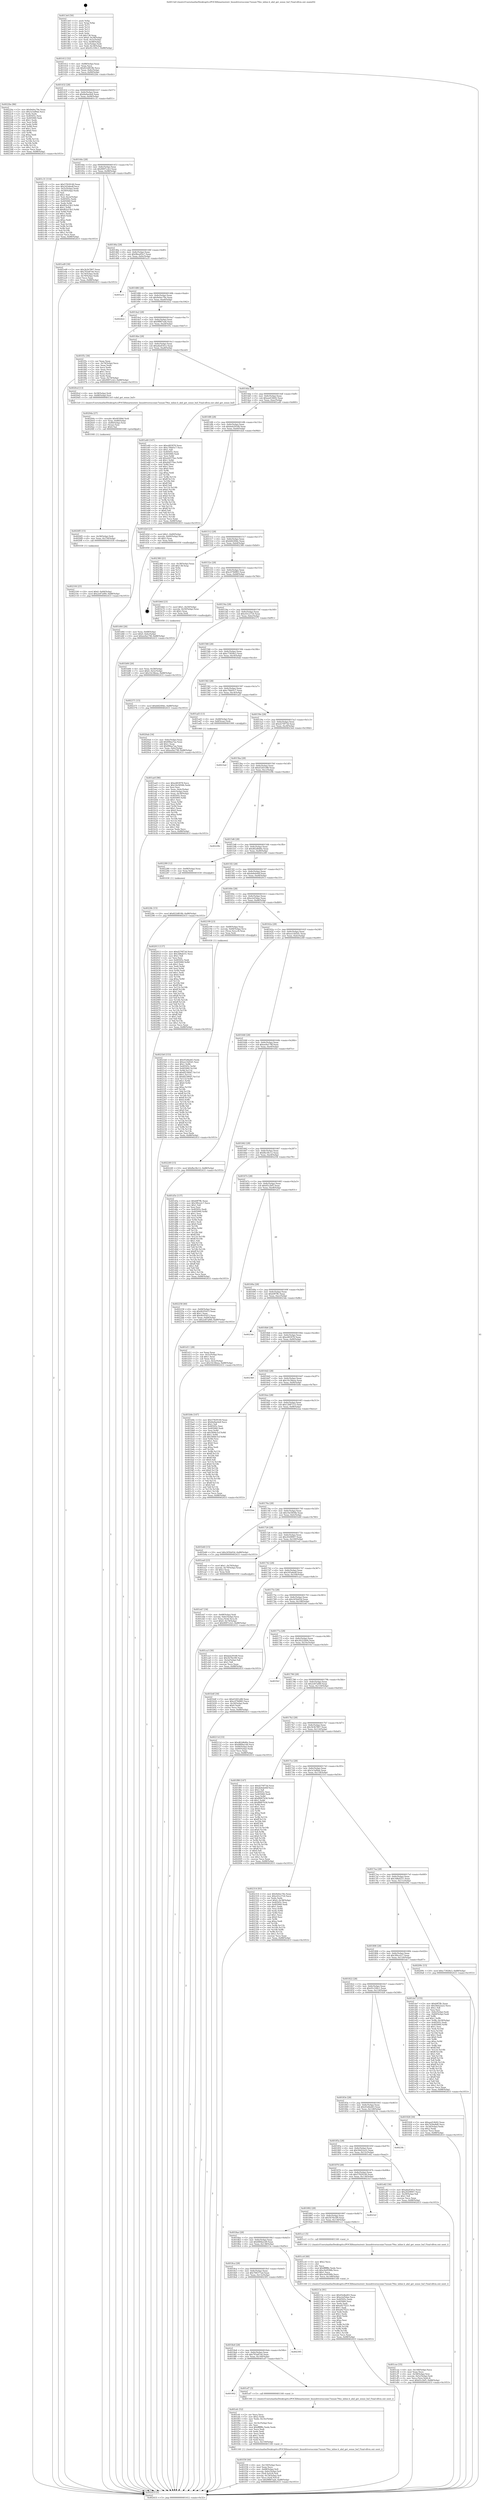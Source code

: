 digraph "0x4013e0" {
  label = "0x4013e0 (/mnt/c/Users/mathe/Desktop/tcc/POCII/binaries/extr_linuxdriversscsiaic7xxxaic79xx_inline.h_ahd_get_sense_buf_Final-ollvm.out::main(0))"
  labelloc = "t"
  node[shape=record]

  Entry [label="",width=0.3,height=0.3,shape=circle,fillcolor=black,style=filled]
  "0x401412" [label="{
     0x401412 [32]\l
     | [instrs]\l
     &nbsp;&nbsp;0x401412 \<+6\>: mov -0x88(%rbp),%eax\l
     &nbsp;&nbsp;0x401418 \<+2\>: mov %eax,%ecx\l
     &nbsp;&nbsp;0x40141a \<+6\>: sub $0x822d818b,%ecx\l
     &nbsp;&nbsp;0x401420 \<+6\>: mov %eax,-0x8c(%rbp)\l
     &nbsp;&nbsp;0x401426 \<+6\>: mov %ecx,-0x90(%rbp)\l
     &nbsp;&nbsp;0x40142c \<+6\>: je 00000000004022be \<main+0xede\>\l
  }"]
  "0x4022be" [label="{
     0x4022be [86]\l
     | [instrs]\l
     &nbsp;&nbsp;0x4022be \<+5\>: mov $0x9e0ec79e,%eax\l
     &nbsp;&nbsp;0x4022c3 \<+5\>: mov $0x3c5af9ab,%ecx\l
     &nbsp;&nbsp;0x4022c8 \<+2\>: xor %edx,%edx\l
     &nbsp;&nbsp;0x4022ca \<+7\>: mov 0x40505c,%esi\l
     &nbsp;&nbsp;0x4022d1 \<+7\>: mov 0x405060,%edi\l
     &nbsp;&nbsp;0x4022d8 \<+3\>: sub $0x1,%edx\l
     &nbsp;&nbsp;0x4022db \<+3\>: mov %esi,%r8d\l
     &nbsp;&nbsp;0x4022de \<+3\>: add %edx,%r8d\l
     &nbsp;&nbsp;0x4022e1 \<+4\>: imul %r8d,%esi\l
     &nbsp;&nbsp;0x4022e5 \<+3\>: and $0x1,%esi\l
     &nbsp;&nbsp;0x4022e8 \<+3\>: cmp $0x0,%esi\l
     &nbsp;&nbsp;0x4022eb \<+4\>: sete %r9b\l
     &nbsp;&nbsp;0x4022ef \<+3\>: cmp $0xa,%edi\l
     &nbsp;&nbsp;0x4022f2 \<+4\>: setl %r10b\l
     &nbsp;&nbsp;0x4022f6 \<+3\>: mov %r9b,%r11b\l
     &nbsp;&nbsp;0x4022f9 \<+3\>: and %r10b,%r11b\l
     &nbsp;&nbsp;0x4022fc \<+3\>: xor %r10b,%r9b\l
     &nbsp;&nbsp;0x4022ff \<+3\>: or %r9b,%r11b\l
     &nbsp;&nbsp;0x402302 \<+4\>: test $0x1,%r11b\l
     &nbsp;&nbsp;0x402306 \<+3\>: cmovne %ecx,%eax\l
     &nbsp;&nbsp;0x402309 \<+6\>: mov %eax,-0x88(%rbp)\l
     &nbsp;&nbsp;0x40230f \<+5\>: jmp 0000000000402433 \<main+0x1053\>\l
  }"]
  "0x401432" [label="{
     0x401432 [28]\l
     | [instrs]\l
     &nbsp;&nbsp;0x401432 \<+5\>: jmp 0000000000401437 \<main+0x57\>\l
     &nbsp;&nbsp;0x401437 \<+6\>: mov -0x8c(%rbp),%eax\l
     &nbsp;&nbsp;0x40143d \<+5\>: sub $0x8a9ae4e8,%eax\l
     &nbsp;&nbsp;0x401442 \<+6\>: mov %eax,-0x94(%rbp)\l
     &nbsp;&nbsp;0x401448 \<+6\>: je 0000000000401c31 \<main+0x851\>\l
  }"]
  Exit [label="",width=0.3,height=0.3,shape=circle,fillcolor=black,style=filled,peripheries=2]
  "0x401c31" [label="{
     0x401c31 [114]\l
     | [instrs]\l
     &nbsp;&nbsp;0x401c31 \<+5\>: mov $0x57829149,%eax\l
     &nbsp;&nbsp;0x401c36 \<+5\>: mov $0x245a6edf,%ecx\l
     &nbsp;&nbsp;0x401c3b \<+3\>: mov -0x5c(%rbp),%edx\l
     &nbsp;&nbsp;0x401c3e \<+3\>: cmp -0x50(%rbp),%edx\l
     &nbsp;&nbsp;0x401c41 \<+4\>: setl %sil\l
     &nbsp;&nbsp;0x401c45 \<+4\>: and $0x1,%sil\l
     &nbsp;&nbsp;0x401c49 \<+4\>: mov %sil,-0x2a(%rbp)\l
     &nbsp;&nbsp;0x401c4d \<+7\>: mov 0x40505c,%edx\l
     &nbsp;&nbsp;0x401c54 \<+7\>: mov 0x405060,%edi\l
     &nbsp;&nbsp;0x401c5b \<+3\>: mov %edx,%r8d\l
     &nbsp;&nbsp;0x401c5e \<+7\>: sub $0xf62e23b3,%r8d\l
     &nbsp;&nbsp;0x401c65 \<+4\>: sub $0x1,%r8d\l
     &nbsp;&nbsp;0x401c69 \<+7\>: add $0xf62e23b3,%r8d\l
     &nbsp;&nbsp;0x401c70 \<+4\>: imul %r8d,%edx\l
     &nbsp;&nbsp;0x401c74 \<+3\>: and $0x1,%edx\l
     &nbsp;&nbsp;0x401c77 \<+3\>: cmp $0x0,%edx\l
     &nbsp;&nbsp;0x401c7a \<+4\>: sete %sil\l
     &nbsp;&nbsp;0x401c7e \<+3\>: cmp $0xa,%edi\l
     &nbsp;&nbsp;0x401c81 \<+4\>: setl %r9b\l
     &nbsp;&nbsp;0x401c85 \<+3\>: mov %sil,%r10b\l
     &nbsp;&nbsp;0x401c88 \<+3\>: and %r9b,%r10b\l
     &nbsp;&nbsp;0x401c8b \<+3\>: xor %r9b,%sil\l
     &nbsp;&nbsp;0x401c8e \<+3\>: or %sil,%r10b\l
     &nbsp;&nbsp;0x401c91 \<+4\>: test $0x1,%r10b\l
     &nbsp;&nbsp;0x401c95 \<+3\>: cmovne %ecx,%eax\l
     &nbsp;&nbsp;0x401c98 \<+6\>: mov %eax,-0x88(%rbp)\l
     &nbsp;&nbsp;0x401c9e \<+5\>: jmp 0000000000402433 \<main+0x1053\>\l
  }"]
  "0x40144e" [label="{
     0x40144e [28]\l
     | [instrs]\l
     &nbsp;&nbsp;0x40144e \<+5\>: jmp 0000000000401453 \<main+0x73\>\l
     &nbsp;&nbsp;0x401453 \<+6\>: mov -0x8c(%rbp),%eax\l
     &nbsp;&nbsp;0x401459 \<+5\>: sub $0x9097ccb3,%eax\l
     &nbsp;&nbsp;0x40145e \<+6\>: mov %eax,-0x98(%rbp)\l
     &nbsp;&nbsp;0x401464 \<+6\>: je 0000000000401ed9 \<main+0xaf9\>\l
  }"]
  "0x40228c" [label="{
     0x40228c [15]\l
     | [instrs]\l
     &nbsp;&nbsp;0x40228c \<+10\>: movl $0x822d818b,-0x88(%rbp)\l
     &nbsp;&nbsp;0x402296 \<+5\>: jmp 0000000000402433 \<main+0x1053\>\l
  }"]
  "0x401ed9" [label="{
     0x401ed9 [30]\l
     | [instrs]\l
     &nbsp;&nbsp;0x401ed9 \<+5\>: mov $0x3b3b7807,%eax\l
     &nbsp;&nbsp;0x401ede \<+5\>: mov $0x793a87e6,%ecx\l
     &nbsp;&nbsp;0x401ee3 \<+3\>: mov -0x74(%rbp),%edx\l
     &nbsp;&nbsp;0x401ee6 \<+3\>: cmp -0x70(%rbp),%edx\l
     &nbsp;&nbsp;0x401ee9 \<+3\>: cmovl %ecx,%eax\l
     &nbsp;&nbsp;0x401eec \<+6\>: mov %eax,-0x88(%rbp)\l
     &nbsp;&nbsp;0x401ef2 \<+5\>: jmp 0000000000402433 \<main+0x1053\>\l
  }"]
  "0x40146a" [label="{
     0x40146a [28]\l
     | [instrs]\l
     &nbsp;&nbsp;0x40146a \<+5\>: jmp 000000000040146f \<main+0x8f\>\l
     &nbsp;&nbsp;0x40146f \<+6\>: mov -0x8c(%rbp),%eax\l
     &nbsp;&nbsp;0x401475 \<+5\>: sub $0x9bea95e7,%eax\l
     &nbsp;&nbsp;0x40147a \<+6\>: mov %eax,-0x9c(%rbp)\l
     &nbsp;&nbsp;0x401480 \<+6\>: je 0000000000401a31 \<main+0x651\>\l
  }"]
  "0x4021b0" [label="{
     0x4021b0 [153]\l
     | [instrs]\l
     &nbsp;&nbsp;0x4021b0 \<+5\>: mov $0x45e8ed43,%edx\l
     &nbsp;&nbsp;0x4021b5 \<+5\>: mov $0xee14d5d1,%esi\l
     &nbsp;&nbsp;0x4021ba \<+3\>: mov $0x1,%r8b\l
     &nbsp;&nbsp;0x4021bd \<+8\>: mov 0x40505c,%r9d\l
     &nbsp;&nbsp;0x4021c5 \<+8\>: mov 0x405060,%r10d\l
     &nbsp;&nbsp;0x4021cd \<+3\>: mov %r9d,%r11d\l
     &nbsp;&nbsp;0x4021d0 \<+7\>: add $0x6f2390d7,%r11d\l
     &nbsp;&nbsp;0x4021d7 \<+4\>: sub $0x1,%r11d\l
     &nbsp;&nbsp;0x4021db \<+7\>: sub $0x6f2390d7,%r11d\l
     &nbsp;&nbsp;0x4021e2 \<+4\>: imul %r11d,%r9d\l
     &nbsp;&nbsp;0x4021e6 \<+4\>: and $0x1,%r9d\l
     &nbsp;&nbsp;0x4021ea \<+4\>: cmp $0x0,%r9d\l
     &nbsp;&nbsp;0x4021ee \<+3\>: sete %bl\l
     &nbsp;&nbsp;0x4021f1 \<+4\>: cmp $0xa,%r10d\l
     &nbsp;&nbsp;0x4021f5 \<+4\>: setl %r14b\l
     &nbsp;&nbsp;0x4021f9 \<+3\>: mov %bl,%r15b\l
     &nbsp;&nbsp;0x4021fc \<+4\>: xor $0xff,%r15b\l
     &nbsp;&nbsp;0x402200 \<+3\>: mov %r14b,%r12b\l
     &nbsp;&nbsp;0x402203 \<+4\>: xor $0xff,%r12b\l
     &nbsp;&nbsp;0x402207 \<+4\>: xor $0x0,%r8b\l
     &nbsp;&nbsp;0x40220b \<+3\>: mov %r15b,%r13b\l
     &nbsp;&nbsp;0x40220e \<+4\>: and $0x0,%r13b\l
     &nbsp;&nbsp;0x402212 \<+3\>: and %r8b,%bl\l
     &nbsp;&nbsp;0x402215 \<+3\>: mov %r12b,%al\l
     &nbsp;&nbsp;0x402218 \<+2\>: and $0x0,%al\l
     &nbsp;&nbsp;0x40221a \<+3\>: and %r8b,%r14b\l
     &nbsp;&nbsp;0x40221d \<+3\>: or %bl,%r13b\l
     &nbsp;&nbsp;0x402220 \<+3\>: or %r14b,%al\l
     &nbsp;&nbsp;0x402223 \<+3\>: xor %al,%r13b\l
     &nbsp;&nbsp;0x402226 \<+3\>: or %r12b,%r15b\l
     &nbsp;&nbsp;0x402229 \<+4\>: xor $0xff,%r15b\l
     &nbsp;&nbsp;0x40222d \<+4\>: or $0x0,%r8b\l
     &nbsp;&nbsp;0x402231 \<+3\>: and %r8b,%r15b\l
     &nbsp;&nbsp;0x402234 \<+3\>: or %r15b,%r13b\l
     &nbsp;&nbsp;0x402237 \<+4\>: test $0x1,%r13b\l
     &nbsp;&nbsp;0x40223b \<+3\>: cmovne %esi,%edx\l
     &nbsp;&nbsp;0x40223e \<+6\>: mov %edx,-0x88(%rbp)\l
     &nbsp;&nbsp;0x402244 \<+5\>: jmp 0000000000402433 \<main+0x1053\>\l
  }"]
  "0x401a31" [label="{
     0x401a31\l
  }", style=dashed]
  "0x401486" [label="{
     0x401486 [28]\l
     | [instrs]\l
     &nbsp;&nbsp;0x401486 \<+5\>: jmp 000000000040148b \<main+0xab\>\l
     &nbsp;&nbsp;0x40148b \<+6\>: mov -0x8c(%rbp),%eax\l
     &nbsp;&nbsp;0x401491 \<+5\>: sub $0x9e0ec79e,%eax\l
     &nbsp;&nbsp;0x401496 \<+6\>: mov %eax,-0xa0(%rbp)\l
     &nbsp;&nbsp;0x40149c \<+6\>: je 0000000000402422 \<main+0x1042\>\l
  }"]
  "0x402104" [label="{
     0x402104 [25]\l
     | [instrs]\l
     &nbsp;&nbsp;0x402104 \<+10\>: movl $0x0,-0x84(%rbp)\l
     &nbsp;&nbsp;0x40210e \<+10\>: movl $0x2e87af49,-0x88(%rbp)\l
     &nbsp;&nbsp;0x402118 \<+5\>: jmp 0000000000402433 \<main+0x1053\>\l
  }"]
  "0x402422" [label="{
     0x402422\l
  }", style=dashed]
  "0x4014a2" [label="{
     0x4014a2 [28]\l
     | [instrs]\l
     &nbsp;&nbsp;0x4014a2 \<+5\>: jmp 00000000004014a7 \<main+0xc7\>\l
     &nbsp;&nbsp;0x4014a7 \<+6\>: mov -0x8c(%rbp),%eax\l
     &nbsp;&nbsp;0x4014ad \<+5\>: sub $0x9f887aa6,%eax\l
     &nbsp;&nbsp;0x4014b2 \<+6\>: mov %eax,-0xa4(%rbp)\l
     &nbsp;&nbsp;0x4014b8 \<+6\>: je 0000000000401f5c \<main+0xb7c\>\l
  }"]
  "0x4020f5" [label="{
     0x4020f5 [15]\l
     | [instrs]\l
     &nbsp;&nbsp;0x4020f5 \<+4\>: mov -0x58(%rbp),%rdi\l
     &nbsp;&nbsp;0x4020f9 \<+6\>: mov %eax,-0x154(%rbp)\l
     &nbsp;&nbsp;0x4020ff \<+5\>: call 0000000000401030 \<free@plt\>\l
     | [calls]\l
     &nbsp;&nbsp;0x401030 \{1\} (unknown)\l
  }"]
  "0x401f5c" [label="{
     0x401f5c [36]\l
     | [instrs]\l
     &nbsp;&nbsp;0x401f5c \<+2\>: xor %eax,%eax\l
     &nbsp;&nbsp;0x401f5e \<+3\>: mov -0x74(%rbp),%ecx\l
     &nbsp;&nbsp;0x401f61 \<+2\>: mov %eax,%edx\l
     &nbsp;&nbsp;0x401f63 \<+2\>: sub %ecx,%edx\l
     &nbsp;&nbsp;0x401f65 \<+2\>: mov %eax,%ecx\l
     &nbsp;&nbsp;0x401f67 \<+3\>: sub $0x1,%ecx\l
     &nbsp;&nbsp;0x401f6a \<+2\>: add %ecx,%edx\l
     &nbsp;&nbsp;0x401f6c \<+2\>: sub %edx,%eax\l
     &nbsp;&nbsp;0x401f6e \<+3\>: mov %eax,-0x74(%rbp)\l
     &nbsp;&nbsp;0x401f71 \<+10\>: movl $0x9097ccb3,-0x88(%rbp)\l
     &nbsp;&nbsp;0x401f7b \<+5\>: jmp 0000000000402433 \<main+0x1053\>\l
  }"]
  "0x4014be" [label="{
     0x4014be [28]\l
     | [instrs]\l
     &nbsp;&nbsp;0x4014be \<+5\>: jmp 00000000004014c3 \<main+0xe3\>\l
     &nbsp;&nbsp;0x4014c3 \<+6\>: mov -0x8c(%rbp),%eax\l
     &nbsp;&nbsp;0x4014c9 \<+5\>: sub $0xa6a4541e,%eax\l
     &nbsp;&nbsp;0x4014ce \<+6\>: mov %eax,-0xa8(%rbp)\l
     &nbsp;&nbsp;0x4014d4 \<+6\>: je 00000000004020cd \<main+0xced\>\l
  }"]
  "0x4020da" [label="{
     0x4020da [27]\l
     | [instrs]\l
     &nbsp;&nbsp;0x4020da \<+10\>: movabs $0x4030b6,%rdi\l
     &nbsp;&nbsp;0x4020e4 \<+4\>: mov %rax,-0x80(%rbp)\l
     &nbsp;&nbsp;0x4020e8 \<+4\>: mov -0x80(%rbp),%rax\l
     &nbsp;&nbsp;0x4020ec \<+2\>: mov (%rax),%esi\l
     &nbsp;&nbsp;0x4020ee \<+2\>: mov $0x0,%al\l
     &nbsp;&nbsp;0x4020f0 \<+5\>: call 0000000000401040 \<printf@plt\>\l
     | [calls]\l
     &nbsp;&nbsp;0x401040 \{1\} (unknown)\l
  }"]
  "0x4020cd" [label="{
     0x4020cd [13]\l
     | [instrs]\l
     &nbsp;&nbsp;0x4020cd \<+4\>: mov -0x58(%rbp),%rdi\l
     &nbsp;&nbsp;0x4020d1 \<+4\>: mov -0x68(%rbp),%rsi\l
     &nbsp;&nbsp;0x4020d5 \<+5\>: call 00000000004013c0 \<ahd_get_sense_buf\>\l
     | [calls]\l
     &nbsp;&nbsp;0x4013c0 \{1\} (/mnt/c/Users/mathe/Desktop/tcc/POCII/binaries/extr_linuxdriversscsiaic7xxxaic79xx_inline.h_ahd_get_sense_buf_Final-ollvm.out::ahd_get_sense_buf)\l
  }"]
  "0x4014da" [label="{
     0x4014da [28]\l
     | [instrs]\l
     &nbsp;&nbsp;0x4014da \<+5\>: jmp 00000000004014df \<main+0xff\>\l
     &nbsp;&nbsp;0x4014df \<+6\>: mov -0x8c(%rbp),%eax\l
     &nbsp;&nbsp;0x4014e5 \<+5\>: sub $0xaed14b92,%eax\l
     &nbsp;&nbsp;0x4014ea \<+6\>: mov %eax,-0xac(%rbp)\l
     &nbsp;&nbsp;0x4014f0 \<+6\>: je 0000000000401a40 \<main+0x660\>\l
  }"]
  "0x401f30" [label="{
     0x401f30 [44]\l
     | [instrs]\l
     &nbsp;&nbsp;0x401f30 \<+6\>: mov -0x150(%rbp),%ecx\l
     &nbsp;&nbsp;0x401f36 \<+3\>: imul %eax,%ecx\l
     &nbsp;&nbsp;0x401f39 \<+4\>: mov -0x68(%rbp),%r8\l
     &nbsp;&nbsp;0x401f3d \<+4\>: movslq -0x6c(%rbp),%r9\l
     &nbsp;&nbsp;0x401f41 \<+4\>: mov (%r8,%r9,8),%r8\l
     &nbsp;&nbsp;0x401f45 \<+4\>: movslq -0x74(%rbp),%r9\l
     &nbsp;&nbsp;0x401f49 \<+4\>: mov %ecx,(%r8,%r9,4)\l
     &nbsp;&nbsp;0x401f4d \<+10\>: movl $0x9f887aa6,-0x88(%rbp)\l
     &nbsp;&nbsp;0x401f57 \<+5\>: jmp 0000000000402433 \<main+0x1053\>\l
  }"]
  "0x401a40" [label="{
     0x401a40 [147]\l
     | [instrs]\l
     &nbsp;&nbsp;0x401a40 \<+5\>: mov $0xe483978,%eax\l
     &nbsp;&nbsp;0x401a45 \<+5\>: mov $0xc76b05c7,%ecx\l
     &nbsp;&nbsp;0x401a4a \<+2\>: mov $0x1,%dl\l
     &nbsp;&nbsp;0x401a4c \<+7\>: mov 0x40505c,%esi\l
     &nbsp;&nbsp;0x401a53 \<+7\>: mov 0x405060,%edi\l
     &nbsp;&nbsp;0x401a5a \<+3\>: mov %esi,%r8d\l
     &nbsp;&nbsp;0x401a5d \<+7\>: add $0xeb4570ac,%r8d\l
     &nbsp;&nbsp;0x401a64 \<+4\>: sub $0x1,%r8d\l
     &nbsp;&nbsp;0x401a68 \<+7\>: sub $0xeb4570ac,%r8d\l
     &nbsp;&nbsp;0x401a6f \<+4\>: imul %r8d,%esi\l
     &nbsp;&nbsp;0x401a73 \<+3\>: and $0x1,%esi\l
     &nbsp;&nbsp;0x401a76 \<+3\>: cmp $0x0,%esi\l
     &nbsp;&nbsp;0x401a79 \<+4\>: sete %r9b\l
     &nbsp;&nbsp;0x401a7d \<+3\>: cmp $0xa,%edi\l
     &nbsp;&nbsp;0x401a80 \<+4\>: setl %r10b\l
     &nbsp;&nbsp;0x401a84 \<+3\>: mov %r9b,%r11b\l
     &nbsp;&nbsp;0x401a87 \<+4\>: xor $0xff,%r11b\l
     &nbsp;&nbsp;0x401a8b \<+3\>: mov %r10b,%bl\l
     &nbsp;&nbsp;0x401a8e \<+3\>: xor $0xff,%bl\l
     &nbsp;&nbsp;0x401a91 \<+3\>: xor $0x0,%dl\l
     &nbsp;&nbsp;0x401a94 \<+3\>: mov %r11b,%r14b\l
     &nbsp;&nbsp;0x401a97 \<+4\>: and $0x0,%r14b\l
     &nbsp;&nbsp;0x401a9b \<+3\>: and %dl,%r9b\l
     &nbsp;&nbsp;0x401a9e \<+3\>: mov %bl,%r15b\l
     &nbsp;&nbsp;0x401aa1 \<+4\>: and $0x0,%r15b\l
     &nbsp;&nbsp;0x401aa5 \<+3\>: and %dl,%r10b\l
     &nbsp;&nbsp;0x401aa8 \<+3\>: or %r9b,%r14b\l
     &nbsp;&nbsp;0x401aab \<+3\>: or %r10b,%r15b\l
     &nbsp;&nbsp;0x401aae \<+3\>: xor %r15b,%r14b\l
     &nbsp;&nbsp;0x401ab1 \<+3\>: or %bl,%r11b\l
     &nbsp;&nbsp;0x401ab4 \<+4\>: xor $0xff,%r11b\l
     &nbsp;&nbsp;0x401ab8 \<+3\>: or $0x0,%dl\l
     &nbsp;&nbsp;0x401abb \<+3\>: and %dl,%r11b\l
     &nbsp;&nbsp;0x401abe \<+3\>: or %r11b,%r14b\l
     &nbsp;&nbsp;0x401ac1 \<+4\>: test $0x1,%r14b\l
     &nbsp;&nbsp;0x401ac5 \<+3\>: cmovne %ecx,%eax\l
     &nbsp;&nbsp;0x401ac8 \<+6\>: mov %eax,-0x88(%rbp)\l
     &nbsp;&nbsp;0x401ace \<+5\>: jmp 0000000000402433 \<main+0x1053\>\l
  }"]
  "0x4014f6" [label="{
     0x4014f6 [28]\l
     | [instrs]\l
     &nbsp;&nbsp;0x4014f6 \<+5\>: jmp 00000000004014fb \<main+0x11b\>\l
     &nbsp;&nbsp;0x4014fb \<+6\>: mov -0x8c(%rbp),%eax\l
     &nbsp;&nbsp;0x401501 \<+5\>: sub $0xbeb29168,%eax\l
     &nbsp;&nbsp;0x401506 \<+6\>: mov %eax,-0xb0(%rbp)\l
     &nbsp;&nbsp;0x40150c \<+6\>: je 0000000000401d2d \<main+0x94d\>\l
  }"]
  "0x401efc" [label="{
     0x401efc [52]\l
     | [instrs]\l
     &nbsp;&nbsp;0x401efc \<+2\>: xor %ecx,%ecx\l
     &nbsp;&nbsp;0x401efe \<+5\>: mov $0x2,%edx\l
     &nbsp;&nbsp;0x401f03 \<+6\>: mov %edx,-0x14c(%rbp)\l
     &nbsp;&nbsp;0x401f09 \<+1\>: cltd\l
     &nbsp;&nbsp;0x401f0a \<+6\>: mov -0x14c(%rbp),%esi\l
     &nbsp;&nbsp;0x401f10 \<+2\>: idiv %esi\l
     &nbsp;&nbsp;0x401f12 \<+6\>: imul $0xfffffffe,%edx,%edx\l
     &nbsp;&nbsp;0x401f18 \<+2\>: mov %ecx,%edi\l
     &nbsp;&nbsp;0x401f1a \<+2\>: sub %edx,%edi\l
     &nbsp;&nbsp;0x401f1c \<+2\>: mov %ecx,%edx\l
     &nbsp;&nbsp;0x401f1e \<+3\>: sub $0x1,%edx\l
     &nbsp;&nbsp;0x401f21 \<+2\>: add %edx,%edi\l
     &nbsp;&nbsp;0x401f23 \<+2\>: sub %edi,%ecx\l
     &nbsp;&nbsp;0x401f25 \<+6\>: mov %ecx,-0x150(%rbp)\l
     &nbsp;&nbsp;0x401f2b \<+5\>: call 0000000000401160 \<next_i\>\l
     | [calls]\l
     &nbsp;&nbsp;0x401160 \{1\} (/mnt/c/Users/mathe/Desktop/tcc/POCII/binaries/extr_linuxdriversscsiaic7xxxaic79xx_inline.h_ahd_get_sense_buf_Final-ollvm.out::next_i)\l
  }"]
  "0x401d2d" [label="{
     0x401d2d [23]\l
     | [instrs]\l
     &nbsp;&nbsp;0x401d2d \<+7\>: movl $0x1,-0x60(%rbp)\l
     &nbsp;&nbsp;0x401d34 \<+4\>: movslq -0x60(%rbp),%rax\l
     &nbsp;&nbsp;0x401d38 \<+4\>: shl $0x3,%rax\l
     &nbsp;&nbsp;0x401d3c \<+3\>: mov %rax,%rdi\l
     &nbsp;&nbsp;0x401d3f \<+5\>: call 0000000000401050 \<malloc@plt\>\l
     | [calls]\l
     &nbsp;&nbsp;0x401050 \{1\} (unknown)\l
  }"]
  "0x401512" [label="{
     0x401512 [28]\l
     | [instrs]\l
     &nbsp;&nbsp;0x401512 \<+5\>: jmp 0000000000401517 \<main+0x137\>\l
     &nbsp;&nbsp;0x401517 \<+6\>: mov -0x8c(%rbp),%eax\l
     &nbsp;&nbsp;0x40151d \<+5\>: sub $0xbfd249dc,%eax\l
     &nbsp;&nbsp;0x401522 \<+6\>: mov %eax,-0xb4(%rbp)\l
     &nbsp;&nbsp;0x401528 \<+6\>: je 0000000000402380 \<main+0xfa0\>\l
  }"]
  "0x401902" [label="{
     0x401902\l
  }", style=dashed]
  "0x402380" [label="{
     0x402380 [21]\l
     | [instrs]\l
     &nbsp;&nbsp;0x402380 \<+3\>: mov -0x38(%rbp),%eax\l
     &nbsp;&nbsp;0x402383 \<+7\>: add $0x138,%rsp\l
     &nbsp;&nbsp;0x40238a \<+1\>: pop %rbx\l
     &nbsp;&nbsp;0x40238b \<+2\>: pop %r12\l
     &nbsp;&nbsp;0x40238d \<+2\>: pop %r13\l
     &nbsp;&nbsp;0x40238f \<+2\>: pop %r14\l
     &nbsp;&nbsp;0x402391 \<+2\>: pop %r15\l
     &nbsp;&nbsp;0x402393 \<+1\>: pop %rbp\l
     &nbsp;&nbsp;0x402394 \<+1\>: ret\l
  }"]
  "0x40152e" [label="{
     0x40152e [28]\l
     | [instrs]\l
     &nbsp;&nbsp;0x40152e \<+5\>: jmp 0000000000401533 \<main+0x153\>\l
     &nbsp;&nbsp;0x401533 \<+6\>: mov -0x8c(%rbp),%eax\l
     &nbsp;&nbsp;0x401539 \<+5\>: sub $0xc479d983,%eax\l
     &nbsp;&nbsp;0x40153e \<+6\>: mov %eax,-0xb8(%rbp)\l
     &nbsp;&nbsp;0x401544 \<+6\>: je 0000000000401b6d \<main+0x78d\>\l
  }"]
  "0x401ef7" [label="{
     0x401ef7 [5]\l
     | [instrs]\l
     &nbsp;&nbsp;0x401ef7 \<+5\>: call 0000000000401160 \<next_i\>\l
     | [calls]\l
     &nbsp;&nbsp;0x401160 \{1\} (/mnt/c/Users/mathe/Desktop/tcc/POCII/binaries/extr_linuxdriversscsiaic7xxxaic79xx_inline.h_ahd_get_sense_buf_Final-ollvm.out::next_i)\l
  }"]
  "0x401b6d" [label="{
     0x401b6d [23]\l
     | [instrs]\l
     &nbsp;&nbsp;0x401b6d \<+7\>: movl $0x1,-0x50(%rbp)\l
     &nbsp;&nbsp;0x401b74 \<+4\>: movslq -0x50(%rbp),%rax\l
     &nbsp;&nbsp;0x401b78 \<+4\>: shl $0x2,%rax\l
     &nbsp;&nbsp;0x401b7c \<+3\>: mov %rax,%rdi\l
     &nbsp;&nbsp;0x401b7f \<+5\>: call 0000000000401050 \<malloc@plt\>\l
     | [calls]\l
     &nbsp;&nbsp;0x401050 \{1\} (unknown)\l
  }"]
  "0x40154a" [label="{
     0x40154a [28]\l
     | [instrs]\l
     &nbsp;&nbsp;0x40154a \<+5\>: jmp 000000000040154f \<main+0x16f\>\l
     &nbsp;&nbsp;0x40154f \<+6\>: mov -0x8c(%rbp),%eax\l
     &nbsp;&nbsp;0x401555 \<+5\>: sub $0xc63c2724,%eax\l
     &nbsp;&nbsp;0x40155a \<+6\>: mov %eax,-0xbc(%rbp)\l
     &nbsp;&nbsp;0x401560 \<+6\>: je 0000000000402371 \<main+0xf91\>\l
  }"]
  "0x4018e6" [label="{
     0x4018e6 [28]\l
     | [instrs]\l
     &nbsp;&nbsp;0x4018e6 \<+5\>: jmp 00000000004018eb \<main+0x50b\>\l
     &nbsp;&nbsp;0x4018eb \<+6\>: mov -0x8c(%rbp),%eax\l
     &nbsp;&nbsp;0x4018f1 \<+5\>: sub $0x793a87e6,%eax\l
     &nbsp;&nbsp;0x4018f6 \<+6\>: mov %eax,-0x140(%rbp)\l
     &nbsp;&nbsp;0x4018fc \<+6\>: je 0000000000401ef7 \<main+0xb17\>\l
  }"]
  "0x402371" [label="{
     0x402371 [15]\l
     | [instrs]\l
     &nbsp;&nbsp;0x402371 \<+10\>: movl $0xbfd249dc,-0x88(%rbp)\l
     &nbsp;&nbsp;0x40237b \<+5\>: jmp 0000000000402433 \<main+0x1053\>\l
  }"]
  "0x401566" [label="{
     0x401566 [28]\l
     | [instrs]\l
     &nbsp;&nbsp;0x401566 \<+5\>: jmp 000000000040156b \<main+0x18b\>\l
     &nbsp;&nbsp;0x40156b \<+6\>: mov -0x8c(%rbp),%eax\l
     &nbsp;&nbsp;0x401571 \<+5\>: sub $0xc73928e3,%eax\l
     &nbsp;&nbsp;0x401576 \<+6\>: mov %eax,-0xc0(%rbp)\l
     &nbsp;&nbsp;0x40157c \<+6\>: je 00000000004020ab \<main+0xccb\>\l
  }"]
  "0x402395" [label="{
     0x402395\l
  }", style=dashed]
  "0x4020ab" [label="{
     0x4020ab [34]\l
     | [instrs]\l
     &nbsp;&nbsp;0x4020ab \<+3\>: mov -0x6c(%rbp),%eax\l
     &nbsp;&nbsp;0x4020ae \<+5\>: add $0xf08aa7aa,%eax\l
     &nbsp;&nbsp;0x4020b3 \<+3\>: add $0x1,%eax\l
     &nbsp;&nbsp;0x4020b6 \<+5\>: sub $0xf08aa7aa,%eax\l
     &nbsp;&nbsp;0x4020bb \<+3\>: mov %eax,-0x6c(%rbp)\l
     &nbsp;&nbsp;0x4020be \<+10\>: movl $0xee9a178f,-0x88(%rbp)\l
     &nbsp;&nbsp;0x4020c8 \<+5\>: jmp 0000000000402433 \<main+0x1053\>\l
  }"]
  "0x401582" [label="{
     0x401582 [28]\l
     | [instrs]\l
     &nbsp;&nbsp;0x401582 \<+5\>: jmp 0000000000401587 \<main+0x1a7\>\l
     &nbsp;&nbsp;0x401587 \<+6\>: mov -0x8c(%rbp),%eax\l
     &nbsp;&nbsp;0x40158d \<+5\>: sub $0xc76b05c7,%eax\l
     &nbsp;&nbsp;0x401592 \<+6\>: mov %eax,-0xc4(%rbp)\l
     &nbsp;&nbsp;0x401598 \<+6\>: je 0000000000401ad3 \<main+0x6f3\>\l
  }"]
  "0x4018ca" [label="{
     0x4018ca [28]\l
     | [instrs]\l
     &nbsp;&nbsp;0x4018ca \<+5\>: jmp 00000000004018cf \<main+0x4ef\>\l
     &nbsp;&nbsp;0x4018cf \<+6\>: mov -0x8c(%rbp),%eax\l
     &nbsp;&nbsp;0x4018d5 \<+5\>: sub $0x708377ad,%eax\l
     &nbsp;&nbsp;0x4018da \<+6\>: mov %eax,-0x13c(%rbp)\l
     &nbsp;&nbsp;0x4018e0 \<+6\>: je 0000000000402395 \<main+0xfb5\>\l
  }"]
  "0x401ad3" [label="{
     0x401ad3 [13]\l
     | [instrs]\l
     &nbsp;&nbsp;0x401ad3 \<+4\>: mov -0x48(%rbp),%rax\l
     &nbsp;&nbsp;0x401ad7 \<+4\>: mov 0x8(%rax),%rdi\l
     &nbsp;&nbsp;0x401adb \<+5\>: call 0000000000401060 \<atoi@plt\>\l
     | [calls]\l
     &nbsp;&nbsp;0x401060 \{1\} (unknown)\l
  }"]
  "0x40159e" [label="{
     0x40159e [28]\l
     | [instrs]\l
     &nbsp;&nbsp;0x40159e \<+5\>: jmp 00000000004015a3 \<main+0x1c3\>\l
     &nbsp;&nbsp;0x4015a3 \<+6\>: mov -0x8c(%rbp),%eax\l
     &nbsp;&nbsp;0x4015a9 \<+5\>: sub $0xd270f73d,%eax\l
     &nbsp;&nbsp;0x4015ae \<+6\>: mov %eax,-0xc8(%rbp)\l
     &nbsp;&nbsp;0x4015b4 \<+6\>: je 00000000004023ed \<main+0x100d\>\l
  }"]
  "0x40213e" [label="{
     0x40213e [91]\l
     | [instrs]\l
     &nbsp;&nbsp;0x40213e \<+5\>: mov $0x45e8ed43,%eax\l
     &nbsp;&nbsp;0x402143 \<+5\>: mov $0xe2ef3dae,%ecx\l
     &nbsp;&nbsp;0x402148 \<+7\>: mov 0x40505c,%edx\l
     &nbsp;&nbsp;0x40214f \<+7\>: mov 0x405060,%esi\l
     &nbsp;&nbsp;0x402156 \<+2\>: mov %edx,%edi\l
     &nbsp;&nbsp;0x402158 \<+6\>: add $0xa927f221,%edi\l
     &nbsp;&nbsp;0x40215e \<+3\>: sub $0x1,%edi\l
     &nbsp;&nbsp;0x402161 \<+6\>: sub $0xa927f221,%edi\l
     &nbsp;&nbsp;0x402167 \<+3\>: imul %edi,%edx\l
     &nbsp;&nbsp;0x40216a \<+3\>: and $0x1,%edx\l
     &nbsp;&nbsp;0x40216d \<+3\>: cmp $0x0,%edx\l
     &nbsp;&nbsp;0x402170 \<+4\>: sete %r8b\l
     &nbsp;&nbsp;0x402174 \<+3\>: cmp $0xa,%esi\l
     &nbsp;&nbsp;0x402177 \<+4\>: setl %r9b\l
     &nbsp;&nbsp;0x40217b \<+3\>: mov %r8b,%r10b\l
     &nbsp;&nbsp;0x40217e \<+3\>: and %r9b,%r10b\l
     &nbsp;&nbsp;0x402181 \<+3\>: xor %r9b,%r8b\l
     &nbsp;&nbsp;0x402184 \<+3\>: or %r8b,%r10b\l
     &nbsp;&nbsp;0x402187 \<+4\>: test $0x1,%r10b\l
     &nbsp;&nbsp;0x40218b \<+3\>: cmovne %ecx,%eax\l
     &nbsp;&nbsp;0x40218e \<+6\>: mov %eax,-0x88(%rbp)\l
     &nbsp;&nbsp;0x402194 \<+5\>: jmp 0000000000402433 \<main+0x1053\>\l
  }"]
  "0x4023ed" [label="{
     0x4023ed\l
  }", style=dashed]
  "0x4015ba" [label="{
     0x4015ba [28]\l
     | [instrs]\l
     &nbsp;&nbsp;0x4015ba \<+5\>: jmp 00000000004015bf \<main+0x1df\>\l
     &nbsp;&nbsp;0x4015bf \<+6\>: mov -0x8c(%rbp),%eax\l
     &nbsp;&nbsp;0x4015c5 \<+5\>: sub $0xd3261e88,%eax\l
     &nbsp;&nbsp;0x4015ca \<+6\>: mov %eax,-0xcc(%rbp)\l
     &nbsp;&nbsp;0x4015d0 \<+6\>: je 000000000040229b \<main+0xebb\>\l
  }"]
  "0x401eb7" [label="{
     0x401eb7 [34]\l
     | [instrs]\l
     &nbsp;&nbsp;0x401eb7 \<+4\>: mov -0x68(%rbp),%rdi\l
     &nbsp;&nbsp;0x401ebb \<+4\>: movslq -0x6c(%rbp),%rcx\l
     &nbsp;&nbsp;0x401ebf \<+4\>: mov %rax,(%rdi,%rcx,8)\l
     &nbsp;&nbsp;0x401ec3 \<+7\>: movl $0x0,-0x74(%rbp)\l
     &nbsp;&nbsp;0x401eca \<+10\>: movl $0x9097ccb3,-0x88(%rbp)\l
     &nbsp;&nbsp;0x401ed4 \<+5\>: jmp 0000000000402433 \<main+0x1053\>\l
  }"]
  "0x40229b" [label="{
     0x40229b\l
  }", style=dashed]
  "0x4015d6" [label="{
     0x4015d6 [28]\l
     | [instrs]\l
     &nbsp;&nbsp;0x4015d6 \<+5\>: jmp 00000000004015db \<main+0x1fb\>\l
     &nbsp;&nbsp;0x4015db \<+6\>: mov -0x8c(%rbp),%eax\l
     &nbsp;&nbsp;0x4015e1 \<+5\>: sub $0xd62d6d0e,%eax\l
     &nbsp;&nbsp;0x4015e6 \<+6\>: mov %eax,-0xd0(%rbp)\l
     &nbsp;&nbsp;0x4015ec \<+6\>: je 0000000000402280 \<main+0xea0\>\l
  }"]
  "0x401d44" [label="{
     0x401d44 [26]\l
     | [instrs]\l
     &nbsp;&nbsp;0x401d44 \<+4\>: mov %rax,-0x68(%rbp)\l
     &nbsp;&nbsp;0x401d48 \<+7\>: movl $0x0,-0x6c(%rbp)\l
     &nbsp;&nbsp;0x401d4f \<+10\>: movl $0xee9a178f,-0x88(%rbp)\l
     &nbsp;&nbsp;0x401d59 \<+5\>: jmp 0000000000402433 \<main+0x1053\>\l
  }"]
  "0x402280" [label="{
     0x402280 [12]\l
     | [instrs]\l
     &nbsp;&nbsp;0x402280 \<+4\>: mov -0x68(%rbp),%rax\l
     &nbsp;&nbsp;0x402284 \<+3\>: mov %rax,%rdi\l
     &nbsp;&nbsp;0x402287 \<+5\>: call 0000000000401030 \<free@plt\>\l
     | [calls]\l
     &nbsp;&nbsp;0x401030 \{1\} (unknown)\l
  }"]
  "0x4015f2" [label="{
     0x4015f2 [28]\l
     | [instrs]\l
     &nbsp;&nbsp;0x4015f2 \<+5\>: jmp 00000000004015f7 \<main+0x217\>\l
     &nbsp;&nbsp;0x4015f7 \<+6\>: mov -0x8c(%rbp),%eax\l
     &nbsp;&nbsp;0x4015fd \<+5\>: sub $0xde6eb44f,%eax\l
     &nbsp;&nbsp;0x401602 \<+6\>: mov %eax,-0xd4(%rbp)\l
     &nbsp;&nbsp;0x401608 \<+6\>: je 0000000000402013 \<main+0xc33\>\l
  }"]
  "0x401cee" [label="{
     0x401cee [35]\l
     | [instrs]\l
     &nbsp;&nbsp;0x401cee \<+6\>: mov -0x148(%rbp),%ecx\l
     &nbsp;&nbsp;0x401cf4 \<+3\>: imul %eax,%ecx\l
     &nbsp;&nbsp;0x401cf7 \<+4\>: mov -0x58(%rbp),%rsi\l
     &nbsp;&nbsp;0x401cfb \<+4\>: movslq -0x5c(%rbp),%rdi\l
     &nbsp;&nbsp;0x401cff \<+3\>: mov %ecx,(%rsi,%rdi,4)\l
     &nbsp;&nbsp;0x401d02 \<+10\>: movl $0x65c2bf5,-0x88(%rbp)\l
     &nbsp;&nbsp;0x401d0c \<+5\>: jmp 0000000000402433 \<main+0x1053\>\l
  }"]
  "0x402013" [label="{
     0x402013 [137]\l
     | [instrs]\l
     &nbsp;&nbsp;0x402013 \<+5\>: mov $0xd270f73d,%eax\l
     &nbsp;&nbsp;0x402018 \<+5\>: mov $0x3d8af251,%ecx\l
     &nbsp;&nbsp;0x40201d \<+2\>: mov $0x1,%dl\l
     &nbsp;&nbsp;0x40201f \<+2\>: xor %esi,%esi\l
     &nbsp;&nbsp;0x402021 \<+7\>: mov 0x40505c,%edi\l
     &nbsp;&nbsp;0x402028 \<+8\>: mov 0x405060,%r8d\l
     &nbsp;&nbsp;0x402030 \<+3\>: sub $0x1,%esi\l
     &nbsp;&nbsp;0x402033 \<+3\>: mov %edi,%r9d\l
     &nbsp;&nbsp;0x402036 \<+3\>: add %esi,%r9d\l
     &nbsp;&nbsp;0x402039 \<+4\>: imul %r9d,%edi\l
     &nbsp;&nbsp;0x40203d \<+3\>: and $0x1,%edi\l
     &nbsp;&nbsp;0x402040 \<+3\>: cmp $0x0,%edi\l
     &nbsp;&nbsp;0x402043 \<+4\>: sete %r10b\l
     &nbsp;&nbsp;0x402047 \<+4\>: cmp $0xa,%r8d\l
     &nbsp;&nbsp;0x40204b \<+4\>: setl %r11b\l
     &nbsp;&nbsp;0x40204f \<+3\>: mov %r10b,%bl\l
     &nbsp;&nbsp;0x402052 \<+3\>: xor $0xff,%bl\l
     &nbsp;&nbsp;0x402055 \<+3\>: mov %r11b,%r14b\l
     &nbsp;&nbsp;0x402058 \<+4\>: xor $0xff,%r14b\l
     &nbsp;&nbsp;0x40205c \<+3\>: xor $0x1,%dl\l
     &nbsp;&nbsp;0x40205f \<+3\>: mov %bl,%r15b\l
     &nbsp;&nbsp;0x402062 \<+4\>: and $0xff,%r15b\l
     &nbsp;&nbsp;0x402066 \<+3\>: and %dl,%r10b\l
     &nbsp;&nbsp;0x402069 \<+3\>: mov %r14b,%r12b\l
     &nbsp;&nbsp;0x40206c \<+4\>: and $0xff,%r12b\l
     &nbsp;&nbsp;0x402070 \<+3\>: and %dl,%r11b\l
     &nbsp;&nbsp;0x402073 \<+3\>: or %r10b,%r15b\l
     &nbsp;&nbsp;0x402076 \<+3\>: or %r11b,%r12b\l
     &nbsp;&nbsp;0x402079 \<+3\>: xor %r12b,%r15b\l
     &nbsp;&nbsp;0x40207c \<+3\>: or %r14b,%bl\l
     &nbsp;&nbsp;0x40207f \<+3\>: xor $0xff,%bl\l
     &nbsp;&nbsp;0x402082 \<+3\>: or $0x1,%dl\l
     &nbsp;&nbsp;0x402085 \<+2\>: and %dl,%bl\l
     &nbsp;&nbsp;0x402087 \<+3\>: or %bl,%r15b\l
     &nbsp;&nbsp;0x40208a \<+4\>: test $0x1,%r15b\l
     &nbsp;&nbsp;0x40208e \<+3\>: cmovne %ecx,%eax\l
     &nbsp;&nbsp;0x402091 \<+6\>: mov %eax,-0x88(%rbp)\l
     &nbsp;&nbsp;0x402097 \<+5\>: jmp 0000000000402433 \<main+0x1053\>\l
  }"]
  "0x40160e" [label="{
     0x40160e [28]\l
     | [instrs]\l
     &nbsp;&nbsp;0x40160e \<+5\>: jmp 0000000000401613 \<main+0x233\>\l
     &nbsp;&nbsp;0x401613 \<+6\>: mov -0x8c(%rbp),%eax\l
     &nbsp;&nbsp;0x401619 \<+5\>: sub $0xe2ef3dae,%eax\l
     &nbsp;&nbsp;0x40161e \<+6\>: mov %eax,-0xd8(%rbp)\l
     &nbsp;&nbsp;0x401624 \<+6\>: je 0000000000402199 \<main+0xdb9\>\l
  }"]
  "0x401cc6" [label="{
     0x401cc6 [40]\l
     | [instrs]\l
     &nbsp;&nbsp;0x401cc6 \<+5\>: mov $0x2,%ecx\l
     &nbsp;&nbsp;0x401ccb \<+1\>: cltd\l
     &nbsp;&nbsp;0x401ccc \<+2\>: idiv %ecx\l
     &nbsp;&nbsp;0x401cce \<+6\>: imul $0xfffffffe,%edx,%ecx\l
     &nbsp;&nbsp;0x401cd4 \<+6\>: sub $0xc0e9596b,%ecx\l
     &nbsp;&nbsp;0x401cda \<+3\>: add $0x1,%ecx\l
     &nbsp;&nbsp;0x401cdd \<+6\>: add $0xc0e9596b,%ecx\l
     &nbsp;&nbsp;0x401ce3 \<+6\>: mov %ecx,-0x148(%rbp)\l
     &nbsp;&nbsp;0x401ce9 \<+5\>: call 0000000000401160 \<next_i\>\l
     | [calls]\l
     &nbsp;&nbsp;0x401160 \{1\} (/mnt/c/Users/mathe/Desktop/tcc/POCII/binaries/extr_linuxdriversscsiaic7xxxaic79xx_inline.h_ahd_get_sense_buf_Final-ollvm.out::next_i)\l
  }"]
  "0x402199" [label="{
     0x402199 [23]\l
     | [instrs]\l
     &nbsp;&nbsp;0x402199 \<+4\>: mov -0x68(%rbp),%rax\l
     &nbsp;&nbsp;0x40219d \<+7\>: movslq -0x84(%rbp),%rcx\l
     &nbsp;&nbsp;0x4021a4 \<+4\>: mov (%rax,%rcx,8),%rax\l
     &nbsp;&nbsp;0x4021a8 \<+3\>: mov %rax,%rdi\l
     &nbsp;&nbsp;0x4021ab \<+5\>: call 0000000000401030 \<free@plt\>\l
     | [calls]\l
     &nbsp;&nbsp;0x401030 \{1\} (unknown)\l
  }"]
  "0x40162a" [label="{
     0x40162a [28]\l
     | [instrs]\l
     &nbsp;&nbsp;0x40162a \<+5\>: jmp 000000000040162f \<main+0x24f\>\l
     &nbsp;&nbsp;0x40162f \<+6\>: mov -0x8c(%rbp),%eax\l
     &nbsp;&nbsp;0x401635 \<+5\>: sub $0xee14d5d1,%eax\l
     &nbsp;&nbsp;0x40163a \<+6\>: mov %eax,-0xdc(%rbp)\l
     &nbsp;&nbsp;0x401640 \<+6\>: je 0000000000402249 \<main+0xe69\>\l
  }"]
  "0x4018ae" [label="{
     0x4018ae [28]\l
     | [instrs]\l
     &nbsp;&nbsp;0x4018ae \<+5\>: jmp 00000000004018b3 \<main+0x4d3\>\l
     &nbsp;&nbsp;0x4018b3 \<+6\>: mov -0x8c(%rbp),%eax\l
     &nbsp;&nbsp;0x4018b9 \<+5\>: sub $0x680ba1d9,%eax\l
     &nbsp;&nbsp;0x4018be \<+6\>: mov %eax,-0x138(%rbp)\l
     &nbsp;&nbsp;0x4018c4 \<+6\>: je 000000000040213e \<main+0xd5e\>\l
  }"]
  "0x402249" [label="{
     0x402249 [15]\l
     | [instrs]\l
     &nbsp;&nbsp;0x402249 \<+10\>: movl $0xfbe36c12,-0x88(%rbp)\l
     &nbsp;&nbsp;0x402253 \<+5\>: jmp 0000000000402433 \<main+0x1053\>\l
  }"]
  "0x401646" [label="{
     0x401646 [28]\l
     | [instrs]\l
     &nbsp;&nbsp;0x401646 \<+5\>: jmp 000000000040164b \<main+0x26b\>\l
     &nbsp;&nbsp;0x40164b \<+6\>: mov -0x8c(%rbp),%eax\l
     &nbsp;&nbsp;0x401651 \<+5\>: sub $0xee9a178f,%eax\l
     &nbsp;&nbsp;0x401656 \<+6\>: mov %eax,-0xe0(%rbp)\l
     &nbsp;&nbsp;0x40165c \<+6\>: je 0000000000401d5e \<main+0x97e\>\l
  }"]
  "0x401cc1" [label="{
     0x401cc1 [5]\l
     | [instrs]\l
     &nbsp;&nbsp;0x401cc1 \<+5\>: call 0000000000401160 \<next_i\>\l
     | [calls]\l
     &nbsp;&nbsp;0x401160 \{1\} (/mnt/c/Users/mathe/Desktop/tcc/POCII/binaries/extr_linuxdriversscsiaic7xxxaic79xx_inline.h_ahd_get_sense_buf_Final-ollvm.out::next_i)\l
  }"]
  "0x401d5e" [label="{
     0x401d5e [137]\l
     | [instrs]\l
     &nbsp;&nbsp;0x401d5e \<+5\>: mov $0xb9f7ffc,%eax\l
     &nbsp;&nbsp;0x401d63 \<+5\>: mov $0x3f4ce2c7,%ecx\l
     &nbsp;&nbsp;0x401d68 \<+2\>: mov $0x1,%dl\l
     &nbsp;&nbsp;0x401d6a \<+2\>: xor %esi,%esi\l
     &nbsp;&nbsp;0x401d6c \<+7\>: mov 0x40505c,%edi\l
     &nbsp;&nbsp;0x401d73 \<+8\>: mov 0x405060,%r8d\l
     &nbsp;&nbsp;0x401d7b \<+3\>: sub $0x1,%esi\l
     &nbsp;&nbsp;0x401d7e \<+3\>: mov %edi,%r9d\l
     &nbsp;&nbsp;0x401d81 \<+3\>: add %esi,%r9d\l
     &nbsp;&nbsp;0x401d84 \<+4\>: imul %r9d,%edi\l
     &nbsp;&nbsp;0x401d88 \<+3\>: and $0x1,%edi\l
     &nbsp;&nbsp;0x401d8b \<+3\>: cmp $0x0,%edi\l
     &nbsp;&nbsp;0x401d8e \<+4\>: sete %r10b\l
     &nbsp;&nbsp;0x401d92 \<+4\>: cmp $0xa,%r8d\l
     &nbsp;&nbsp;0x401d96 \<+4\>: setl %r11b\l
     &nbsp;&nbsp;0x401d9a \<+3\>: mov %r10b,%bl\l
     &nbsp;&nbsp;0x401d9d \<+3\>: xor $0xff,%bl\l
     &nbsp;&nbsp;0x401da0 \<+3\>: mov %r11b,%r14b\l
     &nbsp;&nbsp;0x401da3 \<+4\>: xor $0xff,%r14b\l
     &nbsp;&nbsp;0x401da7 \<+3\>: xor $0x1,%dl\l
     &nbsp;&nbsp;0x401daa \<+3\>: mov %bl,%r15b\l
     &nbsp;&nbsp;0x401dad \<+4\>: and $0xff,%r15b\l
     &nbsp;&nbsp;0x401db1 \<+3\>: and %dl,%r10b\l
     &nbsp;&nbsp;0x401db4 \<+3\>: mov %r14b,%r12b\l
     &nbsp;&nbsp;0x401db7 \<+4\>: and $0xff,%r12b\l
     &nbsp;&nbsp;0x401dbb \<+3\>: and %dl,%r11b\l
     &nbsp;&nbsp;0x401dbe \<+3\>: or %r10b,%r15b\l
     &nbsp;&nbsp;0x401dc1 \<+3\>: or %r11b,%r12b\l
     &nbsp;&nbsp;0x401dc4 \<+3\>: xor %r12b,%r15b\l
     &nbsp;&nbsp;0x401dc7 \<+3\>: or %r14b,%bl\l
     &nbsp;&nbsp;0x401dca \<+3\>: xor $0xff,%bl\l
     &nbsp;&nbsp;0x401dcd \<+3\>: or $0x1,%dl\l
     &nbsp;&nbsp;0x401dd0 \<+2\>: and %dl,%bl\l
     &nbsp;&nbsp;0x401dd2 \<+3\>: or %bl,%r15b\l
     &nbsp;&nbsp;0x401dd5 \<+4\>: test $0x1,%r15b\l
     &nbsp;&nbsp;0x401dd9 \<+3\>: cmovne %ecx,%eax\l
     &nbsp;&nbsp;0x401ddc \<+6\>: mov %eax,-0x88(%rbp)\l
     &nbsp;&nbsp;0x401de2 \<+5\>: jmp 0000000000402433 \<main+0x1053\>\l
  }"]
  "0x401662" [label="{
     0x401662 [28]\l
     | [instrs]\l
     &nbsp;&nbsp;0x401662 \<+5\>: jmp 0000000000401667 \<main+0x287\>\l
     &nbsp;&nbsp;0x401667 \<+6\>: mov -0x8c(%rbp),%eax\l
     &nbsp;&nbsp;0x40166d \<+5\>: sub $0xfbe36c12,%eax\l
     &nbsp;&nbsp;0x401672 \<+6\>: mov %eax,-0xe4(%rbp)\l
     &nbsp;&nbsp;0x401678 \<+6\>: je 0000000000402258 \<main+0xe78\>\l
  }"]
  "0x401892" [label="{
     0x401892 [28]\l
     | [instrs]\l
     &nbsp;&nbsp;0x401892 \<+5\>: jmp 0000000000401897 \<main+0x4b7\>\l
     &nbsp;&nbsp;0x401897 \<+6\>: mov -0x8c(%rbp),%eax\l
     &nbsp;&nbsp;0x40189d \<+5\>: sub $0x5b76e5f9,%eax\l
     &nbsp;&nbsp;0x4018a2 \<+6\>: mov %eax,-0x134(%rbp)\l
     &nbsp;&nbsp;0x4018a8 \<+6\>: je 0000000000401cc1 \<main+0x8e1\>\l
  }"]
  "0x402258" [label="{
     0x402258 [40]\l
     | [instrs]\l
     &nbsp;&nbsp;0x402258 \<+6\>: mov -0x84(%rbp),%eax\l
     &nbsp;&nbsp;0x40225e \<+5\>: sub $0x4fc05d15,%eax\l
     &nbsp;&nbsp;0x402263 \<+3\>: add $0x1,%eax\l
     &nbsp;&nbsp;0x402266 \<+5\>: add $0x4fc05d15,%eax\l
     &nbsp;&nbsp;0x40226b \<+6\>: mov %eax,-0x84(%rbp)\l
     &nbsp;&nbsp;0x402271 \<+10\>: movl $0x2e87af49,-0x88(%rbp)\l
     &nbsp;&nbsp;0x40227b \<+5\>: jmp 0000000000402433 \<main+0x1053\>\l
  }"]
  "0x40167e" [label="{
     0x40167e [28]\l
     | [instrs]\l
     &nbsp;&nbsp;0x40167e \<+5\>: jmp 0000000000401683 \<main+0x2a3\>\l
     &nbsp;&nbsp;0x401683 \<+6\>: mov -0x8c(%rbp),%eax\l
     &nbsp;&nbsp;0x401689 \<+5\>: sub $0x65c2bf5,%eax\l
     &nbsp;&nbsp;0x40168e \<+6\>: mov %eax,-0xe8(%rbp)\l
     &nbsp;&nbsp;0x401694 \<+6\>: je 0000000000401d11 \<main+0x931\>\l
  }"]
  "0x4023cf" [label="{
     0x4023cf\l
  }", style=dashed]
  "0x401d11" [label="{
     0x401d11 [28]\l
     | [instrs]\l
     &nbsp;&nbsp;0x401d11 \<+2\>: xor %eax,%eax\l
     &nbsp;&nbsp;0x401d13 \<+3\>: mov -0x5c(%rbp),%ecx\l
     &nbsp;&nbsp;0x401d16 \<+3\>: sub $0x1,%eax\l
     &nbsp;&nbsp;0x401d19 \<+2\>: sub %eax,%ecx\l
     &nbsp;&nbsp;0x401d1b \<+3\>: mov %ecx,-0x5c(%rbp)\l
     &nbsp;&nbsp;0x401d1e \<+10\>: movl $0x10c58eea,-0x88(%rbp)\l
     &nbsp;&nbsp;0x401d28 \<+5\>: jmp 0000000000402433 \<main+0x1053\>\l
  }"]
  "0x40169a" [label="{
     0x40169a [28]\l
     | [instrs]\l
     &nbsp;&nbsp;0x40169a \<+5\>: jmp 000000000040169f \<main+0x2bf\>\l
     &nbsp;&nbsp;0x40169f \<+6\>: mov -0x8c(%rbp),%eax\l
     &nbsp;&nbsp;0x4016a5 \<+5\>: sub $0xb9f7ffc,%eax\l
     &nbsp;&nbsp;0x4016aa \<+6\>: mov %eax,-0xec(%rbp)\l
     &nbsp;&nbsp;0x4016b0 \<+6\>: je 00000000004023de \<main+0xffe\>\l
  }"]
  "0x401876" [label="{
     0x401876 [28]\l
     | [instrs]\l
     &nbsp;&nbsp;0x401876 \<+5\>: jmp 000000000040187b \<main+0x49b\>\l
     &nbsp;&nbsp;0x40187b \<+6\>: mov -0x8c(%rbp),%eax\l
     &nbsp;&nbsp;0x401881 \<+5\>: sub $0x57829149,%eax\l
     &nbsp;&nbsp;0x401886 \<+6\>: mov %eax,-0x130(%rbp)\l
     &nbsp;&nbsp;0x40188c \<+6\>: je 00000000004023cf \<main+0xfef\>\l
  }"]
  "0x4023de" [label="{
     0x4023de\l
  }", style=dashed]
  "0x4016b6" [label="{
     0x4016b6 [28]\l
     | [instrs]\l
     &nbsp;&nbsp;0x4016b6 \<+5\>: jmp 00000000004016bb \<main+0x2db\>\l
     &nbsp;&nbsp;0x4016bb \<+6\>: mov -0x8c(%rbp),%eax\l
     &nbsp;&nbsp;0x4016c1 \<+5\>: sub $0xe483978,%eax\l
     &nbsp;&nbsp;0x4016c6 \<+6\>: mov %eax,-0xf0(%rbp)\l
     &nbsp;&nbsp;0x4016cc \<+6\>: je 00000000004023b0 \<main+0xfd0\>\l
  }"]
  "0x401e82" [label="{
     0x401e82 [30]\l
     | [instrs]\l
     &nbsp;&nbsp;0x401e82 \<+5\>: mov $0xa6a4541e,%eax\l
     &nbsp;&nbsp;0x401e87 \<+5\>: mov $0x2020f007,%ecx\l
     &nbsp;&nbsp;0x401e8c \<+3\>: mov -0x29(%rbp),%dl\l
     &nbsp;&nbsp;0x401e8f \<+3\>: test $0x1,%dl\l
     &nbsp;&nbsp;0x401e92 \<+3\>: cmovne %ecx,%eax\l
     &nbsp;&nbsp;0x401e95 \<+6\>: mov %eax,-0x88(%rbp)\l
     &nbsp;&nbsp;0x401e9b \<+5\>: jmp 0000000000402433 \<main+0x1053\>\l
  }"]
  "0x4023b0" [label="{
     0x4023b0\l
  }", style=dashed]
  "0x4016d2" [label="{
     0x4016d2 [28]\l
     | [instrs]\l
     &nbsp;&nbsp;0x4016d2 \<+5\>: jmp 00000000004016d7 \<main+0x2f7\>\l
     &nbsp;&nbsp;0x4016d7 \<+6\>: mov -0x8c(%rbp),%eax\l
     &nbsp;&nbsp;0x4016dd \<+5\>: sub $0x10c58eea,%eax\l
     &nbsp;&nbsp;0x4016e2 \<+6\>: mov %eax,-0xf4(%rbp)\l
     &nbsp;&nbsp;0x4016e8 \<+6\>: je 0000000000401b9e \<main+0x7be\>\l
  }"]
  "0x40185a" [label="{
     0x40185a [28]\l
     | [instrs]\l
     &nbsp;&nbsp;0x40185a \<+5\>: jmp 000000000040185f \<main+0x47f\>\l
     &nbsp;&nbsp;0x40185f \<+6\>: mov -0x8c(%rbp),%eax\l
     &nbsp;&nbsp;0x401865 \<+5\>: sub $0x56d22a22,%eax\l
     &nbsp;&nbsp;0x40186a \<+6\>: mov %eax,-0x12c(%rbp)\l
     &nbsp;&nbsp;0x401870 \<+6\>: je 0000000000401e82 \<main+0xaa2\>\l
  }"]
  "0x401b9e" [label="{
     0x401b9e [147]\l
     | [instrs]\l
     &nbsp;&nbsp;0x401b9e \<+5\>: mov $0x57829149,%eax\l
     &nbsp;&nbsp;0x401ba3 \<+5\>: mov $0x8a9ae4e8,%ecx\l
     &nbsp;&nbsp;0x401ba8 \<+2\>: mov $0x1,%dl\l
     &nbsp;&nbsp;0x401baa \<+7\>: mov 0x40505c,%esi\l
     &nbsp;&nbsp;0x401bb1 \<+7\>: mov 0x405060,%edi\l
     &nbsp;&nbsp;0x401bb8 \<+3\>: mov %esi,%r8d\l
     &nbsp;&nbsp;0x401bbb \<+7\>: sub $0x569dc5cf,%r8d\l
     &nbsp;&nbsp;0x401bc2 \<+4\>: sub $0x1,%r8d\l
     &nbsp;&nbsp;0x401bc6 \<+7\>: add $0x569dc5cf,%r8d\l
     &nbsp;&nbsp;0x401bcd \<+4\>: imul %r8d,%esi\l
     &nbsp;&nbsp;0x401bd1 \<+3\>: and $0x1,%esi\l
     &nbsp;&nbsp;0x401bd4 \<+3\>: cmp $0x0,%esi\l
     &nbsp;&nbsp;0x401bd7 \<+4\>: sete %r9b\l
     &nbsp;&nbsp;0x401bdb \<+3\>: cmp $0xa,%edi\l
     &nbsp;&nbsp;0x401bde \<+4\>: setl %r10b\l
     &nbsp;&nbsp;0x401be2 \<+3\>: mov %r9b,%r11b\l
     &nbsp;&nbsp;0x401be5 \<+4\>: xor $0xff,%r11b\l
     &nbsp;&nbsp;0x401be9 \<+3\>: mov %r10b,%bl\l
     &nbsp;&nbsp;0x401bec \<+3\>: xor $0xff,%bl\l
     &nbsp;&nbsp;0x401bef \<+3\>: xor $0x0,%dl\l
     &nbsp;&nbsp;0x401bf2 \<+3\>: mov %r11b,%r14b\l
     &nbsp;&nbsp;0x401bf5 \<+4\>: and $0x0,%r14b\l
     &nbsp;&nbsp;0x401bf9 \<+3\>: and %dl,%r9b\l
     &nbsp;&nbsp;0x401bfc \<+3\>: mov %bl,%r15b\l
     &nbsp;&nbsp;0x401bff \<+4\>: and $0x0,%r15b\l
     &nbsp;&nbsp;0x401c03 \<+3\>: and %dl,%r10b\l
     &nbsp;&nbsp;0x401c06 \<+3\>: or %r9b,%r14b\l
     &nbsp;&nbsp;0x401c09 \<+3\>: or %r10b,%r15b\l
     &nbsp;&nbsp;0x401c0c \<+3\>: xor %r15b,%r14b\l
     &nbsp;&nbsp;0x401c0f \<+3\>: or %bl,%r11b\l
     &nbsp;&nbsp;0x401c12 \<+4\>: xor $0xff,%r11b\l
     &nbsp;&nbsp;0x401c16 \<+3\>: or $0x0,%dl\l
     &nbsp;&nbsp;0x401c19 \<+3\>: and %dl,%r11b\l
     &nbsp;&nbsp;0x401c1c \<+3\>: or %r11b,%r14b\l
     &nbsp;&nbsp;0x401c1f \<+4\>: test $0x1,%r14b\l
     &nbsp;&nbsp;0x401c23 \<+3\>: cmovne %ecx,%eax\l
     &nbsp;&nbsp;0x401c26 \<+6\>: mov %eax,-0x88(%rbp)\l
     &nbsp;&nbsp;0x401c2c \<+5\>: jmp 0000000000402433 \<main+0x1053\>\l
  }"]
  "0x4016ee" [label="{
     0x4016ee [28]\l
     | [instrs]\l
     &nbsp;&nbsp;0x4016ee \<+5\>: jmp 00000000004016f3 \<main+0x313\>\l
     &nbsp;&nbsp;0x4016f3 \<+6\>: mov -0x8c(%rbp),%eax\l
     &nbsp;&nbsp;0x4016f9 \<+5\>: sub $0x12687153,%eax\l
     &nbsp;&nbsp;0x4016fe \<+6\>: mov %eax,-0xf8(%rbp)\l
     &nbsp;&nbsp;0x401704 \<+6\>: je 00000000004022aa \<main+0xeca\>\l
  }"]
  "0x4023fc" [label="{
     0x4023fc\l
  }", style=dashed]
  "0x4022aa" [label="{
     0x4022aa\l
  }", style=dashed]
  "0x40170a" [label="{
     0x40170a [28]\l
     | [instrs]\l
     &nbsp;&nbsp;0x40170a \<+5\>: jmp 000000000040170f \<main+0x32f\>\l
     &nbsp;&nbsp;0x40170f \<+6\>: mov -0x8c(%rbp),%eax\l
     &nbsp;&nbsp;0x401715 \<+5\>: sub $0x16e5856b,%eax\l
     &nbsp;&nbsp;0x40171a \<+6\>: mov %eax,-0xfc(%rbp)\l
     &nbsp;&nbsp;0x401720 \<+6\>: je 0000000000401b40 \<main+0x760\>\l
  }"]
  "0x401b84" [label="{
     0x401b84 [26]\l
     | [instrs]\l
     &nbsp;&nbsp;0x401b84 \<+4\>: mov %rax,-0x58(%rbp)\l
     &nbsp;&nbsp;0x401b88 \<+7\>: movl $0x0,-0x5c(%rbp)\l
     &nbsp;&nbsp;0x401b8f \<+10\>: movl $0x10c58eea,-0x88(%rbp)\l
     &nbsp;&nbsp;0x401b99 \<+5\>: jmp 0000000000402433 \<main+0x1053\>\l
  }"]
  "0x401b40" [label="{
     0x401b40 [15]\l
     | [instrs]\l
     &nbsp;&nbsp;0x401b40 \<+10\>: movl $0x245fa93d,-0x88(%rbp)\l
     &nbsp;&nbsp;0x401b4a \<+5\>: jmp 0000000000402433 \<main+0x1053\>\l
  }"]
  "0x401726" [label="{
     0x401726 [28]\l
     | [instrs]\l
     &nbsp;&nbsp;0x401726 \<+5\>: jmp 000000000040172b \<main+0x34b\>\l
     &nbsp;&nbsp;0x40172b \<+6\>: mov -0x8c(%rbp),%eax\l
     &nbsp;&nbsp;0x401731 \<+5\>: sub $0x2020f007,%eax\l
     &nbsp;&nbsp;0x401736 \<+6\>: mov %eax,-0x100(%rbp)\l
     &nbsp;&nbsp;0x40173c \<+6\>: je 0000000000401ea0 \<main+0xac0\>\l
  }"]
  "0x401ae0" [label="{
     0x401ae0 [96]\l
     | [instrs]\l
     &nbsp;&nbsp;0x401ae0 \<+5\>: mov $0xe483978,%ecx\l
     &nbsp;&nbsp;0x401ae5 \<+5\>: mov $0x16e5856b,%edx\l
     &nbsp;&nbsp;0x401aea \<+2\>: xor %esi,%esi\l
     &nbsp;&nbsp;0x401aec \<+3\>: mov %eax,-0x4c(%rbp)\l
     &nbsp;&nbsp;0x401aef \<+3\>: mov -0x4c(%rbp),%eax\l
     &nbsp;&nbsp;0x401af2 \<+3\>: mov %eax,-0x30(%rbp)\l
     &nbsp;&nbsp;0x401af5 \<+7\>: mov 0x40505c,%eax\l
     &nbsp;&nbsp;0x401afc \<+8\>: mov 0x405060,%r8d\l
     &nbsp;&nbsp;0x401b04 \<+3\>: sub $0x1,%esi\l
     &nbsp;&nbsp;0x401b07 \<+3\>: mov %eax,%r9d\l
     &nbsp;&nbsp;0x401b0a \<+3\>: add %esi,%r9d\l
     &nbsp;&nbsp;0x401b0d \<+4\>: imul %r9d,%eax\l
     &nbsp;&nbsp;0x401b11 \<+3\>: and $0x1,%eax\l
     &nbsp;&nbsp;0x401b14 \<+3\>: cmp $0x0,%eax\l
     &nbsp;&nbsp;0x401b17 \<+4\>: sete %r10b\l
     &nbsp;&nbsp;0x401b1b \<+4\>: cmp $0xa,%r8d\l
     &nbsp;&nbsp;0x401b1f \<+4\>: setl %r11b\l
     &nbsp;&nbsp;0x401b23 \<+3\>: mov %r10b,%bl\l
     &nbsp;&nbsp;0x401b26 \<+3\>: and %r11b,%bl\l
     &nbsp;&nbsp;0x401b29 \<+3\>: xor %r11b,%r10b\l
     &nbsp;&nbsp;0x401b2c \<+3\>: or %r10b,%bl\l
     &nbsp;&nbsp;0x401b2f \<+3\>: test $0x1,%bl\l
     &nbsp;&nbsp;0x401b32 \<+3\>: cmovne %edx,%ecx\l
     &nbsp;&nbsp;0x401b35 \<+6\>: mov %ecx,-0x88(%rbp)\l
     &nbsp;&nbsp;0x401b3b \<+5\>: jmp 0000000000402433 \<main+0x1053\>\l
  }"]
  "0x401ea0" [label="{
     0x401ea0 [23]\l
     | [instrs]\l
     &nbsp;&nbsp;0x401ea0 \<+7\>: movl $0x1,-0x70(%rbp)\l
     &nbsp;&nbsp;0x401ea7 \<+4\>: movslq -0x70(%rbp),%rax\l
     &nbsp;&nbsp;0x401eab \<+4\>: shl $0x2,%rax\l
     &nbsp;&nbsp;0x401eaf \<+3\>: mov %rax,%rdi\l
     &nbsp;&nbsp;0x401eb2 \<+5\>: call 0000000000401050 \<malloc@plt\>\l
     | [calls]\l
     &nbsp;&nbsp;0x401050 \{1\} (unknown)\l
  }"]
  "0x401742" [label="{
     0x401742 [28]\l
     | [instrs]\l
     &nbsp;&nbsp;0x401742 \<+5\>: jmp 0000000000401747 \<main+0x367\>\l
     &nbsp;&nbsp;0x401747 \<+6\>: mov -0x8c(%rbp),%eax\l
     &nbsp;&nbsp;0x40174d \<+5\>: sub $0x245a6edf,%eax\l
     &nbsp;&nbsp;0x401752 \<+6\>: mov %eax,-0x104(%rbp)\l
     &nbsp;&nbsp;0x401758 \<+6\>: je 0000000000401ca3 \<main+0x8c3\>\l
  }"]
  "0x4013e0" [label="{
     0x4013e0 [50]\l
     | [instrs]\l
     &nbsp;&nbsp;0x4013e0 \<+1\>: push %rbp\l
     &nbsp;&nbsp;0x4013e1 \<+3\>: mov %rsp,%rbp\l
     &nbsp;&nbsp;0x4013e4 \<+2\>: push %r15\l
     &nbsp;&nbsp;0x4013e6 \<+2\>: push %r14\l
     &nbsp;&nbsp;0x4013e8 \<+2\>: push %r13\l
     &nbsp;&nbsp;0x4013ea \<+2\>: push %r12\l
     &nbsp;&nbsp;0x4013ec \<+1\>: push %rbx\l
     &nbsp;&nbsp;0x4013ed \<+7\>: sub $0x138,%rsp\l
     &nbsp;&nbsp;0x4013f4 \<+7\>: movl $0x0,-0x38(%rbp)\l
     &nbsp;&nbsp;0x4013fb \<+3\>: mov %edi,-0x3c(%rbp)\l
     &nbsp;&nbsp;0x4013fe \<+4\>: mov %rsi,-0x48(%rbp)\l
     &nbsp;&nbsp;0x401402 \<+3\>: mov -0x3c(%rbp),%edi\l
     &nbsp;&nbsp;0x401405 \<+3\>: mov %edi,-0x34(%rbp)\l
     &nbsp;&nbsp;0x401408 \<+10\>: movl $0x45c100c1,-0x88(%rbp)\l
  }"]
  "0x401ca3" [label="{
     0x401ca3 [30]\l
     | [instrs]\l
     &nbsp;&nbsp;0x401ca3 \<+5\>: mov $0xbeb29168,%eax\l
     &nbsp;&nbsp;0x401ca8 \<+5\>: mov $0x5b76e5f9,%ecx\l
     &nbsp;&nbsp;0x401cad \<+3\>: mov -0x2a(%rbp),%dl\l
     &nbsp;&nbsp;0x401cb0 \<+3\>: test $0x1,%dl\l
     &nbsp;&nbsp;0x401cb3 \<+3\>: cmovne %ecx,%eax\l
     &nbsp;&nbsp;0x401cb6 \<+6\>: mov %eax,-0x88(%rbp)\l
     &nbsp;&nbsp;0x401cbc \<+5\>: jmp 0000000000402433 \<main+0x1053\>\l
  }"]
  "0x40175e" [label="{
     0x40175e [28]\l
     | [instrs]\l
     &nbsp;&nbsp;0x40175e \<+5\>: jmp 0000000000401763 \<main+0x383\>\l
     &nbsp;&nbsp;0x401763 \<+6\>: mov -0x8c(%rbp),%eax\l
     &nbsp;&nbsp;0x401769 \<+5\>: sub $0x245fa93d,%eax\l
     &nbsp;&nbsp;0x40176e \<+6\>: mov %eax,-0x108(%rbp)\l
     &nbsp;&nbsp;0x401774 \<+6\>: je 0000000000401b4f \<main+0x76f\>\l
  }"]
  "0x402433" [label="{
     0x402433 [5]\l
     | [instrs]\l
     &nbsp;&nbsp;0x402433 \<+5\>: jmp 0000000000401412 \<main+0x32\>\l
  }"]
  "0x401b4f" [label="{
     0x401b4f [30]\l
     | [instrs]\l
     &nbsp;&nbsp;0x401b4f \<+5\>: mov $0xd3261e88,%eax\l
     &nbsp;&nbsp;0x401b54 \<+5\>: mov $0xc479d983,%ecx\l
     &nbsp;&nbsp;0x401b59 \<+3\>: mov -0x30(%rbp),%edx\l
     &nbsp;&nbsp;0x401b5c \<+3\>: cmp $0x0,%edx\l
     &nbsp;&nbsp;0x401b5f \<+3\>: cmove %ecx,%eax\l
     &nbsp;&nbsp;0x401b62 \<+6\>: mov %eax,-0x88(%rbp)\l
     &nbsp;&nbsp;0x401b68 \<+5\>: jmp 0000000000402433 \<main+0x1053\>\l
  }"]
  "0x40177a" [label="{
     0x40177a [28]\l
     | [instrs]\l
     &nbsp;&nbsp;0x40177a \<+5\>: jmp 000000000040177f \<main+0x39f\>\l
     &nbsp;&nbsp;0x40177f \<+6\>: mov -0x8c(%rbp),%eax\l
     &nbsp;&nbsp;0x401785 \<+5\>: sub $0x26222b04,%eax\l
     &nbsp;&nbsp;0x40178a \<+6\>: mov %eax,-0x10c(%rbp)\l
     &nbsp;&nbsp;0x401790 \<+6\>: je 00000000004019cf \<main+0x5ef\>\l
  }"]
  "0x40183e" [label="{
     0x40183e [28]\l
     | [instrs]\l
     &nbsp;&nbsp;0x40183e \<+5\>: jmp 0000000000401843 \<main+0x463\>\l
     &nbsp;&nbsp;0x401843 \<+6\>: mov -0x8c(%rbp),%eax\l
     &nbsp;&nbsp;0x401849 \<+5\>: sub $0x45e8ed43,%eax\l
     &nbsp;&nbsp;0x40184e \<+6\>: mov %eax,-0x128(%rbp)\l
     &nbsp;&nbsp;0x401854 \<+6\>: je 00000000004023fc \<main+0x101c\>\l
  }"]
  "0x4019cf" [label="{
     0x4019cf\l
  }", style=dashed]
  "0x401796" [label="{
     0x401796 [28]\l
     | [instrs]\l
     &nbsp;&nbsp;0x401796 \<+5\>: jmp 000000000040179b \<main+0x3bb\>\l
     &nbsp;&nbsp;0x40179b \<+6\>: mov -0x8c(%rbp),%eax\l
     &nbsp;&nbsp;0x4017a1 \<+5\>: sub $0x2e87af49,%eax\l
     &nbsp;&nbsp;0x4017a6 \<+6\>: mov %eax,-0x110(%rbp)\l
     &nbsp;&nbsp;0x4017ac \<+6\>: je 000000000040211d \<main+0xd3d\>\l
  }"]
  "0x401928" [label="{
     0x401928 [30]\l
     | [instrs]\l
     &nbsp;&nbsp;0x401928 \<+5\>: mov $0xaed14b92,%eax\l
     &nbsp;&nbsp;0x40192d \<+5\>: mov $0x7b56e8d0,%ecx\l
     &nbsp;&nbsp;0x401932 \<+3\>: mov -0x34(%rbp),%edx\l
     &nbsp;&nbsp;0x401935 \<+3\>: cmp $0x2,%edx\l
     &nbsp;&nbsp;0x401938 \<+3\>: cmovne %ecx,%eax\l
     &nbsp;&nbsp;0x40193b \<+6\>: mov %eax,-0x88(%rbp)\l
     &nbsp;&nbsp;0x401941 \<+5\>: jmp 0000000000402433 \<main+0x1053\>\l
  }"]
  "0x40211d" [label="{
     0x40211d [33]\l
     | [instrs]\l
     &nbsp;&nbsp;0x40211d \<+5\>: mov $0xd62d6d0e,%eax\l
     &nbsp;&nbsp;0x402122 \<+5\>: mov $0x680ba1d9,%ecx\l
     &nbsp;&nbsp;0x402127 \<+6\>: mov -0x84(%rbp),%edx\l
     &nbsp;&nbsp;0x40212d \<+3\>: cmp -0x60(%rbp),%edx\l
     &nbsp;&nbsp;0x402130 \<+3\>: cmovl %ecx,%eax\l
     &nbsp;&nbsp;0x402133 \<+6\>: mov %eax,-0x88(%rbp)\l
     &nbsp;&nbsp;0x402139 \<+5\>: jmp 0000000000402433 \<main+0x1053\>\l
  }"]
  "0x4017b2" [label="{
     0x4017b2 [28]\l
     | [instrs]\l
     &nbsp;&nbsp;0x4017b2 \<+5\>: jmp 00000000004017b7 \<main+0x3d7\>\l
     &nbsp;&nbsp;0x4017b7 \<+6\>: mov -0x8c(%rbp),%eax\l
     &nbsp;&nbsp;0x4017bd \<+5\>: sub $0x3b3b7807,%eax\l
     &nbsp;&nbsp;0x4017c2 \<+6\>: mov %eax,-0x114(%rbp)\l
     &nbsp;&nbsp;0x4017c8 \<+6\>: je 0000000000401f80 \<main+0xba0\>\l
  }"]
  "0x401822" [label="{
     0x401822 [28]\l
     | [instrs]\l
     &nbsp;&nbsp;0x401822 \<+5\>: jmp 0000000000401827 \<main+0x447\>\l
     &nbsp;&nbsp;0x401827 \<+6\>: mov -0x8c(%rbp),%eax\l
     &nbsp;&nbsp;0x40182d \<+5\>: sub $0x45c100c1,%eax\l
     &nbsp;&nbsp;0x401832 \<+6\>: mov %eax,-0x124(%rbp)\l
     &nbsp;&nbsp;0x401838 \<+6\>: je 0000000000401928 \<main+0x548\>\l
  }"]
  "0x401f80" [label="{
     0x401f80 [147]\l
     | [instrs]\l
     &nbsp;&nbsp;0x401f80 \<+5\>: mov $0xd270f73d,%eax\l
     &nbsp;&nbsp;0x401f85 \<+5\>: mov $0xde6eb44f,%ecx\l
     &nbsp;&nbsp;0x401f8a \<+2\>: mov $0x1,%dl\l
     &nbsp;&nbsp;0x401f8c \<+7\>: mov 0x40505c,%esi\l
     &nbsp;&nbsp;0x401f93 \<+7\>: mov 0x405060,%edi\l
     &nbsp;&nbsp;0x401f9a \<+3\>: mov %esi,%r8d\l
     &nbsp;&nbsp;0x401f9d \<+7\>: add $0xf8907b58,%r8d\l
     &nbsp;&nbsp;0x401fa4 \<+4\>: sub $0x1,%r8d\l
     &nbsp;&nbsp;0x401fa8 \<+7\>: sub $0xf8907b58,%r8d\l
     &nbsp;&nbsp;0x401faf \<+4\>: imul %r8d,%esi\l
     &nbsp;&nbsp;0x401fb3 \<+3\>: and $0x1,%esi\l
     &nbsp;&nbsp;0x401fb6 \<+3\>: cmp $0x0,%esi\l
     &nbsp;&nbsp;0x401fb9 \<+4\>: sete %r9b\l
     &nbsp;&nbsp;0x401fbd \<+3\>: cmp $0xa,%edi\l
     &nbsp;&nbsp;0x401fc0 \<+4\>: setl %r10b\l
     &nbsp;&nbsp;0x401fc4 \<+3\>: mov %r9b,%r11b\l
     &nbsp;&nbsp;0x401fc7 \<+4\>: xor $0xff,%r11b\l
     &nbsp;&nbsp;0x401fcb \<+3\>: mov %r10b,%bl\l
     &nbsp;&nbsp;0x401fce \<+3\>: xor $0xff,%bl\l
     &nbsp;&nbsp;0x401fd1 \<+3\>: xor $0x0,%dl\l
     &nbsp;&nbsp;0x401fd4 \<+3\>: mov %r11b,%r14b\l
     &nbsp;&nbsp;0x401fd7 \<+4\>: and $0x0,%r14b\l
     &nbsp;&nbsp;0x401fdb \<+3\>: and %dl,%r9b\l
     &nbsp;&nbsp;0x401fde \<+3\>: mov %bl,%r15b\l
     &nbsp;&nbsp;0x401fe1 \<+4\>: and $0x0,%r15b\l
     &nbsp;&nbsp;0x401fe5 \<+3\>: and %dl,%r10b\l
     &nbsp;&nbsp;0x401fe8 \<+3\>: or %r9b,%r14b\l
     &nbsp;&nbsp;0x401feb \<+3\>: or %r10b,%r15b\l
     &nbsp;&nbsp;0x401fee \<+3\>: xor %r15b,%r14b\l
     &nbsp;&nbsp;0x401ff1 \<+3\>: or %bl,%r11b\l
     &nbsp;&nbsp;0x401ff4 \<+4\>: xor $0xff,%r11b\l
     &nbsp;&nbsp;0x401ff8 \<+3\>: or $0x0,%dl\l
     &nbsp;&nbsp;0x401ffb \<+3\>: and %dl,%r11b\l
     &nbsp;&nbsp;0x401ffe \<+3\>: or %r11b,%r14b\l
     &nbsp;&nbsp;0x402001 \<+4\>: test $0x1,%r14b\l
     &nbsp;&nbsp;0x402005 \<+3\>: cmovne %ecx,%eax\l
     &nbsp;&nbsp;0x402008 \<+6\>: mov %eax,-0x88(%rbp)\l
     &nbsp;&nbsp;0x40200e \<+5\>: jmp 0000000000402433 \<main+0x1053\>\l
  }"]
  "0x4017ce" [label="{
     0x4017ce [28]\l
     | [instrs]\l
     &nbsp;&nbsp;0x4017ce \<+5\>: jmp 00000000004017d3 \<main+0x3f3\>\l
     &nbsp;&nbsp;0x4017d3 \<+6\>: mov -0x8c(%rbp),%eax\l
     &nbsp;&nbsp;0x4017d9 \<+5\>: sub $0x3c5af9ab,%eax\l
     &nbsp;&nbsp;0x4017de \<+6\>: mov %eax,-0x118(%rbp)\l
     &nbsp;&nbsp;0x4017e4 \<+6\>: je 0000000000402314 \<main+0xf34\>\l
  }"]
  "0x401de7" [label="{
     0x401de7 [155]\l
     | [instrs]\l
     &nbsp;&nbsp;0x401de7 \<+5\>: mov $0xb9f7ffc,%eax\l
     &nbsp;&nbsp;0x401dec \<+5\>: mov $0x56d22a22,%ecx\l
     &nbsp;&nbsp;0x401df1 \<+2\>: mov $0x1,%dl\l
     &nbsp;&nbsp;0x401df3 \<+2\>: xor %esi,%esi\l
     &nbsp;&nbsp;0x401df5 \<+3\>: mov -0x6c(%rbp),%edi\l
     &nbsp;&nbsp;0x401df8 \<+3\>: cmp -0x60(%rbp),%edi\l
     &nbsp;&nbsp;0x401dfb \<+4\>: setl %r8b\l
     &nbsp;&nbsp;0x401dff \<+4\>: and $0x1,%r8b\l
     &nbsp;&nbsp;0x401e03 \<+4\>: mov %r8b,-0x29(%rbp)\l
     &nbsp;&nbsp;0x401e07 \<+7\>: mov 0x40505c,%edi\l
     &nbsp;&nbsp;0x401e0e \<+8\>: mov 0x405060,%r9d\l
     &nbsp;&nbsp;0x401e16 \<+3\>: sub $0x1,%esi\l
     &nbsp;&nbsp;0x401e19 \<+3\>: mov %edi,%r10d\l
     &nbsp;&nbsp;0x401e1c \<+3\>: add %esi,%r10d\l
     &nbsp;&nbsp;0x401e1f \<+4\>: imul %r10d,%edi\l
     &nbsp;&nbsp;0x401e23 \<+3\>: and $0x1,%edi\l
     &nbsp;&nbsp;0x401e26 \<+3\>: cmp $0x0,%edi\l
     &nbsp;&nbsp;0x401e29 \<+4\>: sete %r8b\l
     &nbsp;&nbsp;0x401e2d \<+4\>: cmp $0xa,%r9d\l
     &nbsp;&nbsp;0x401e31 \<+4\>: setl %r11b\l
     &nbsp;&nbsp;0x401e35 \<+3\>: mov %r8b,%bl\l
     &nbsp;&nbsp;0x401e38 \<+3\>: xor $0xff,%bl\l
     &nbsp;&nbsp;0x401e3b \<+3\>: mov %r11b,%r14b\l
     &nbsp;&nbsp;0x401e3e \<+4\>: xor $0xff,%r14b\l
     &nbsp;&nbsp;0x401e42 \<+3\>: xor $0x1,%dl\l
     &nbsp;&nbsp;0x401e45 \<+3\>: mov %bl,%r15b\l
     &nbsp;&nbsp;0x401e48 \<+4\>: and $0xff,%r15b\l
     &nbsp;&nbsp;0x401e4c \<+3\>: and %dl,%r8b\l
     &nbsp;&nbsp;0x401e4f \<+3\>: mov %r14b,%r12b\l
     &nbsp;&nbsp;0x401e52 \<+4\>: and $0xff,%r12b\l
     &nbsp;&nbsp;0x401e56 \<+3\>: and %dl,%r11b\l
     &nbsp;&nbsp;0x401e59 \<+3\>: or %r8b,%r15b\l
     &nbsp;&nbsp;0x401e5c \<+3\>: or %r11b,%r12b\l
     &nbsp;&nbsp;0x401e5f \<+3\>: xor %r12b,%r15b\l
     &nbsp;&nbsp;0x401e62 \<+3\>: or %r14b,%bl\l
     &nbsp;&nbsp;0x401e65 \<+3\>: xor $0xff,%bl\l
     &nbsp;&nbsp;0x401e68 \<+3\>: or $0x1,%dl\l
     &nbsp;&nbsp;0x401e6b \<+2\>: and %dl,%bl\l
     &nbsp;&nbsp;0x401e6d \<+3\>: or %bl,%r15b\l
     &nbsp;&nbsp;0x401e70 \<+4\>: test $0x1,%r15b\l
     &nbsp;&nbsp;0x401e74 \<+3\>: cmovne %ecx,%eax\l
     &nbsp;&nbsp;0x401e77 \<+6\>: mov %eax,-0x88(%rbp)\l
     &nbsp;&nbsp;0x401e7d \<+5\>: jmp 0000000000402433 \<main+0x1053\>\l
  }"]
  "0x402314" [label="{
     0x402314 [93]\l
     | [instrs]\l
     &nbsp;&nbsp;0x402314 \<+5\>: mov $0x9e0ec79e,%eax\l
     &nbsp;&nbsp;0x402319 \<+5\>: mov $0xc63c2724,%ecx\l
     &nbsp;&nbsp;0x40231e \<+2\>: xor %edx,%edx\l
     &nbsp;&nbsp;0x402320 \<+7\>: movl $0x0,-0x38(%rbp)\l
     &nbsp;&nbsp;0x402327 \<+7\>: mov 0x40505c,%esi\l
     &nbsp;&nbsp;0x40232e \<+7\>: mov 0x405060,%edi\l
     &nbsp;&nbsp;0x402335 \<+3\>: sub $0x1,%edx\l
     &nbsp;&nbsp;0x402338 \<+3\>: mov %esi,%r8d\l
     &nbsp;&nbsp;0x40233b \<+3\>: add %edx,%r8d\l
     &nbsp;&nbsp;0x40233e \<+4\>: imul %r8d,%esi\l
     &nbsp;&nbsp;0x402342 \<+3\>: and $0x1,%esi\l
     &nbsp;&nbsp;0x402345 \<+3\>: cmp $0x0,%esi\l
     &nbsp;&nbsp;0x402348 \<+4\>: sete %r9b\l
     &nbsp;&nbsp;0x40234c \<+3\>: cmp $0xa,%edi\l
     &nbsp;&nbsp;0x40234f \<+4\>: setl %r10b\l
     &nbsp;&nbsp;0x402353 \<+3\>: mov %r9b,%r11b\l
     &nbsp;&nbsp;0x402356 \<+3\>: and %r10b,%r11b\l
     &nbsp;&nbsp;0x402359 \<+3\>: xor %r10b,%r9b\l
     &nbsp;&nbsp;0x40235c \<+3\>: or %r9b,%r11b\l
     &nbsp;&nbsp;0x40235f \<+4\>: test $0x1,%r11b\l
     &nbsp;&nbsp;0x402363 \<+3\>: cmovne %ecx,%eax\l
     &nbsp;&nbsp;0x402366 \<+6\>: mov %eax,-0x88(%rbp)\l
     &nbsp;&nbsp;0x40236c \<+5\>: jmp 0000000000402433 \<main+0x1053\>\l
  }"]
  "0x4017ea" [label="{
     0x4017ea [28]\l
     | [instrs]\l
     &nbsp;&nbsp;0x4017ea \<+5\>: jmp 00000000004017ef \<main+0x40f\>\l
     &nbsp;&nbsp;0x4017ef \<+6\>: mov -0x8c(%rbp),%eax\l
     &nbsp;&nbsp;0x4017f5 \<+5\>: sub $0x3d8af251,%eax\l
     &nbsp;&nbsp;0x4017fa \<+6\>: mov %eax,-0x11c(%rbp)\l
     &nbsp;&nbsp;0x401800 \<+6\>: je 000000000040209c \<main+0xcbc\>\l
  }"]
  "0x401806" [label="{
     0x401806 [28]\l
     | [instrs]\l
     &nbsp;&nbsp;0x401806 \<+5\>: jmp 000000000040180b \<main+0x42b\>\l
     &nbsp;&nbsp;0x40180b \<+6\>: mov -0x8c(%rbp),%eax\l
     &nbsp;&nbsp;0x401811 \<+5\>: sub $0x3f4ce2c7,%eax\l
     &nbsp;&nbsp;0x401816 \<+6\>: mov %eax,-0x120(%rbp)\l
     &nbsp;&nbsp;0x40181c \<+6\>: je 0000000000401de7 \<main+0xa07\>\l
  }"]
  "0x40209c" [label="{
     0x40209c [15]\l
     | [instrs]\l
     &nbsp;&nbsp;0x40209c \<+10\>: movl $0xc73928e3,-0x88(%rbp)\l
     &nbsp;&nbsp;0x4020a6 \<+5\>: jmp 0000000000402433 \<main+0x1053\>\l
  }"]
  Entry -> "0x4013e0" [label=" 1"]
  "0x401412" -> "0x4022be" [label=" 1"]
  "0x401412" -> "0x401432" [label=" 41"]
  "0x402380" -> Exit [label=" 1"]
  "0x401432" -> "0x401c31" [label=" 2"]
  "0x401432" -> "0x40144e" [label=" 39"]
  "0x402371" -> "0x402433" [label=" 1"]
  "0x40144e" -> "0x401ed9" [label=" 2"]
  "0x40144e" -> "0x40146a" [label=" 37"]
  "0x402314" -> "0x402433" [label=" 1"]
  "0x40146a" -> "0x401a31" [label=" 0"]
  "0x40146a" -> "0x401486" [label=" 37"]
  "0x4022be" -> "0x402433" [label=" 1"]
  "0x401486" -> "0x402422" [label=" 0"]
  "0x401486" -> "0x4014a2" [label=" 37"]
  "0x40228c" -> "0x402433" [label=" 1"]
  "0x4014a2" -> "0x401f5c" [label=" 1"]
  "0x4014a2" -> "0x4014be" [label=" 36"]
  "0x402280" -> "0x40228c" [label=" 1"]
  "0x4014be" -> "0x4020cd" [label=" 1"]
  "0x4014be" -> "0x4014da" [label=" 35"]
  "0x402258" -> "0x402433" [label=" 1"]
  "0x4014da" -> "0x401a40" [label=" 1"]
  "0x4014da" -> "0x4014f6" [label=" 34"]
  "0x402249" -> "0x402433" [label=" 1"]
  "0x4014f6" -> "0x401d2d" [label=" 1"]
  "0x4014f6" -> "0x401512" [label=" 33"]
  "0x4021b0" -> "0x402433" [label=" 1"]
  "0x401512" -> "0x402380" [label=" 1"]
  "0x401512" -> "0x40152e" [label=" 32"]
  "0x402199" -> "0x4021b0" [label=" 1"]
  "0x40152e" -> "0x401b6d" [label=" 1"]
  "0x40152e" -> "0x40154a" [label=" 31"]
  "0x40213e" -> "0x402433" [label=" 1"]
  "0x40154a" -> "0x402371" [label=" 1"]
  "0x40154a" -> "0x401566" [label=" 30"]
  "0x402104" -> "0x402433" [label=" 1"]
  "0x401566" -> "0x4020ab" [label=" 1"]
  "0x401566" -> "0x401582" [label=" 29"]
  "0x4020f5" -> "0x402104" [label=" 1"]
  "0x401582" -> "0x401ad3" [label=" 1"]
  "0x401582" -> "0x40159e" [label=" 28"]
  "0x4020cd" -> "0x4020da" [label=" 1"]
  "0x40159e" -> "0x4023ed" [label=" 0"]
  "0x40159e" -> "0x4015ba" [label=" 28"]
  "0x4020ab" -> "0x402433" [label=" 1"]
  "0x4015ba" -> "0x40229b" [label=" 0"]
  "0x4015ba" -> "0x4015d6" [label=" 28"]
  "0x402013" -> "0x402433" [label=" 1"]
  "0x4015d6" -> "0x402280" [label=" 1"]
  "0x4015d6" -> "0x4015f2" [label=" 27"]
  "0x401f80" -> "0x402433" [label=" 1"]
  "0x4015f2" -> "0x402013" [label=" 1"]
  "0x4015f2" -> "0x40160e" [label=" 26"]
  "0x401f5c" -> "0x402433" [label=" 1"]
  "0x40160e" -> "0x402199" [label=" 1"]
  "0x40160e" -> "0x40162a" [label=" 25"]
  "0x401f30" -> "0x402433" [label=" 1"]
  "0x40162a" -> "0x402249" [label=" 1"]
  "0x40162a" -> "0x401646" [label=" 24"]
  "0x401efc" -> "0x401f30" [label=" 1"]
  "0x401646" -> "0x401d5e" [label=" 2"]
  "0x401646" -> "0x401662" [label=" 22"]
  "0x401ef7" -> "0x401efc" [label=" 1"]
  "0x401662" -> "0x402258" [label=" 1"]
  "0x401662" -> "0x40167e" [label=" 21"]
  "0x4018e6" -> "0x401ef7" [label=" 1"]
  "0x40167e" -> "0x401d11" [label=" 1"]
  "0x40167e" -> "0x40169a" [label=" 20"]
  "0x40211d" -> "0x402433" [label=" 2"]
  "0x40169a" -> "0x4023de" [label=" 0"]
  "0x40169a" -> "0x4016b6" [label=" 20"]
  "0x4018ca" -> "0x402395" [label=" 0"]
  "0x4016b6" -> "0x4023b0" [label=" 0"]
  "0x4016b6" -> "0x4016d2" [label=" 20"]
  "0x4020da" -> "0x4020f5" [label=" 1"]
  "0x4016d2" -> "0x401b9e" [label=" 2"]
  "0x4016d2" -> "0x4016ee" [label=" 18"]
  "0x4018ae" -> "0x40213e" [label=" 1"]
  "0x4016ee" -> "0x4022aa" [label=" 0"]
  "0x4016ee" -> "0x40170a" [label=" 18"]
  "0x40209c" -> "0x402433" [label=" 1"]
  "0x40170a" -> "0x401b40" [label=" 1"]
  "0x40170a" -> "0x401726" [label=" 17"]
  "0x401eb7" -> "0x402433" [label=" 1"]
  "0x401726" -> "0x401ea0" [label=" 1"]
  "0x401726" -> "0x401742" [label=" 16"]
  "0x401ea0" -> "0x401eb7" [label=" 1"]
  "0x401742" -> "0x401ca3" [label=" 2"]
  "0x401742" -> "0x40175e" [label=" 14"]
  "0x401e82" -> "0x402433" [label=" 2"]
  "0x40175e" -> "0x401b4f" [label=" 1"]
  "0x40175e" -> "0x40177a" [label=" 13"]
  "0x401de7" -> "0x402433" [label=" 2"]
  "0x40177a" -> "0x4019cf" [label=" 0"]
  "0x40177a" -> "0x401796" [label=" 13"]
  "0x401d5e" -> "0x402433" [label=" 2"]
  "0x401796" -> "0x40211d" [label=" 2"]
  "0x401796" -> "0x4017b2" [label=" 11"]
  "0x401d44" -> "0x402433" [label=" 1"]
  "0x4017b2" -> "0x401f80" [label=" 1"]
  "0x4017b2" -> "0x4017ce" [label=" 10"]
  "0x401d11" -> "0x402433" [label=" 1"]
  "0x4017ce" -> "0x402314" [label=" 1"]
  "0x4017ce" -> "0x4017ea" [label=" 9"]
  "0x401cee" -> "0x402433" [label=" 1"]
  "0x4017ea" -> "0x40209c" [label=" 1"]
  "0x4017ea" -> "0x401806" [label=" 8"]
  "0x401cc6" -> "0x401cee" [label=" 1"]
  "0x401806" -> "0x401de7" [label=" 2"]
  "0x401806" -> "0x401822" [label=" 6"]
  "0x401d2d" -> "0x401d44" [label=" 1"]
  "0x401822" -> "0x401928" [label=" 1"]
  "0x401822" -> "0x40183e" [label=" 5"]
  "0x401928" -> "0x402433" [label=" 1"]
  "0x4013e0" -> "0x401412" [label=" 1"]
  "0x402433" -> "0x401412" [label=" 41"]
  "0x401a40" -> "0x402433" [label=" 1"]
  "0x401ad3" -> "0x401ae0" [label=" 1"]
  "0x401ae0" -> "0x402433" [label=" 1"]
  "0x401b40" -> "0x402433" [label=" 1"]
  "0x401b4f" -> "0x402433" [label=" 1"]
  "0x401b6d" -> "0x401b84" [label=" 1"]
  "0x401b84" -> "0x402433" [label=" 1"]
  "0x401b9e" -> "0x402433" [label=" 2"]
  "0x401c31" -> "0x402433" [label=" 2"]
  "0x401ca3" -> "0x402433" [label=" 2"]
  "0x401ed9" -> "0x402433" [label=" 2"]
  "0x40183e" -> "0x4023fc" [label=" 0"]
  "0x40183e" -> "0x40185a" [label=" 5"]
  "0x4018ae" -> "0x4018ca" [label=" 1"]
  "0x40185a" -> "0x401e82" [label=" 2"]
  "0x40185a" -> "0x401876" [label=" 3"]
  "0x4018ca" -> "0x4018e6" [label=" 1"]
  "0x401876" -> "0x4023cf" [label=" 0"]
  "0x401876" -> "0x401892" [label=" 3"]
  "0x4018e6" -> "0x401902" [label=" 0"]
  "0x401892" -> "0x401cc1" [label=" 1"]
  "0x401892" -> "0x4018ae" [label=" 2"]
  "0x401cc1" -> "0x401cc6" [label=" 1"]
}
